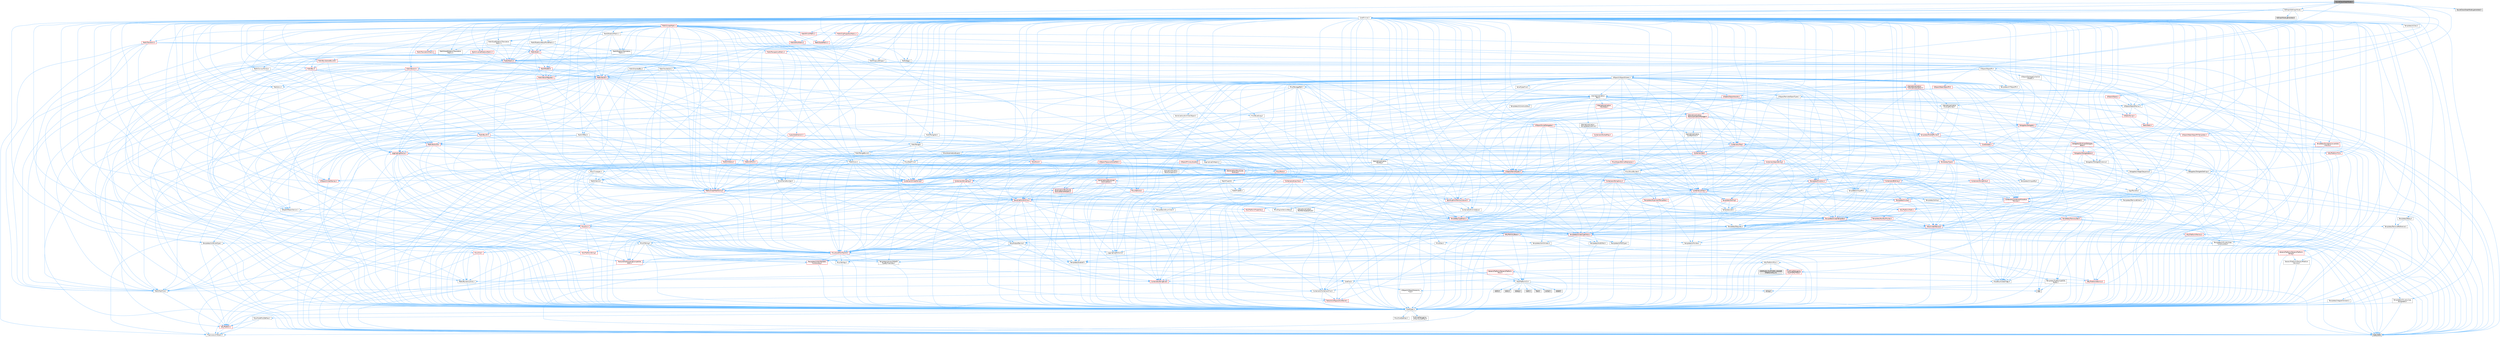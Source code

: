 digraph "SoundClassGraphNode.h"
{
 // INTERACTIVE_SVG=YES
 // LATEX_PDF_SIZE
  bgcolor="transparent";
  edge [fontname=Helvetica,fontsize=10,labelfontname=Helvetica,labelfontsize=10];
  node [fontname=Helvetica,fontsize=10,shape=box,height=0.2,width=0.4];
  Node1 [id="Node000001",label="SoundClassGraphNode.h",height=0.2,width=0.4,color="gray40", fillcolor="grey60", style="filled", fontcolor="black",tooltip=" "];
  Node1 -> Node2 [id="edge1_Node000001_Node000002",color="steelblue1",style="solid",tooltip=" "];
  Node2 [id="Node000002",label="CoreMinimal.h",height=0.2,width=0.4,color="grey40", fillcolor="white", style="filled",URL="$d7/d67/CoreMinimal_8h.html",tooltip=" "];
  Node2 -> Node3 [id="edge2_Node000002_Node000003",color="steelblue1",style="solid",tooltip=" "];
  Node3 [id="Node000003",label="CoreTypes.h",height=0.2,width=0.4,color="grey40", fillcolor="white", style="filled",URL="$dc/dec/CoreTypes_8h.html",tooltip=" "];
  Node3 -> Node4 [id="edge3_Node000003_Node000004",color="steelblue1",style="solid",tooltip=" "];
  Node4 [id="Node000004",label="HAL/Platform.h",height=0.2,width=0.4,color="red", fillcolor="#FFF0F0", style="filled",URL="$d9/dd0/Platform_8h.html",tooltip=" "];
  Node4 -> Node7 [id="edge4_Node000004_Node000007",color="steelblue1",style="solid",tooltip=" "];
  Node7 [id="Node000007",label="type_traits",height=0.2,width=0.4,color="grey60", fillcolor="#E0E0E0", style="filled",tooltip=" "];
  Node4 -> Node8 [id="edge5_Node000004_Node000008",color="steelblue1",style="solid",tooltip=" "];
  Node8 [id="Node000008",label="PreprocessorHelpers.h",height=0.2,width=0.4,color="grey40", fillcolor="white", style="filled",URL="$db/ddb/PreprocessorHelpers_8h.html",tooltip=" "];
  Node3 -> Node14 [id="edge6_Node000003_Node000014",color="steelblue1",style="solid",tooltip=" "];
  Node14 [id="Node000014",label="ProfilingDebugging\l/UMemoryDefines.h",height=0.2,width=0.4,color="grey40", fillcolor="white", style="filled",URL="$d2/da2/UMemoryDefines_8h.html",tooltip=" "];
  Node3 -> Node15 [id="edge7_Node000003_Node000015",color="steelblue1",style="solid",tooltip=" "];
  Node15 [id="Node000015",label="Misc/CoreMiscDefines.h",height=0.2,width=0.4,color="grey40", fillcolor="white", style="filled",URL="$da/d38/CoreMiscDefines_8h.html",tooltip=" "];
  Node15 -> Node4 [id="edge8_Node000015_Node000004",color="steelblue1",style="solid",tooltip=" "];
  Node15 -> Node8 [id="edge9_Node000015_Node000008",color="steelblue1",style="solid",tooltip=" "];
  Node3 -> Node16 [id="edge10_Node000003_Node000016",color="steelblue1",style="solid",tooltip=" "];
  Node16 [id="Node000016",label="Misc/CoreDefines.h",height=0.2,width=0.4,color="grey40", fillcolor="white", style="filled",URL="$d3/dd2/CoreDefines_8h.html",tooltip=" "];
  Node2 -> Node17 [id="edge11_Node000002_Node000017",color="steelblue1",style="solid",tooltip=" "];
  Node17 [id="Node000017",label="CoreFwd.h",height=0.2,width=0.4,color="grey40", fillcolor="white", style="filled",URL="$d1/d1e/CoreFwd_8h.html",tooltip=" "];
  Node17 -> Node3 [id="edge12_Node000017_Node000003",color="steelblue1",style="solid",tooltip=" "];
  Node17 -> Node18 [id="edge13_Node000017_Node000018",color="steelblue1",style="solid",tooltip=" "];
  Node18 [id="Node000018",label="Containers/ContainersFwd.h",height=0.2,width=0.4,color="grey40", fillcolor="white", style="filled",URL="$d4/d0a/ContainersFwd_8h.html",tooltip=" "];
  Node18 -> Node4 [id="edge14_Node000018_Node000004",color="steelblue1",style="solid",tooltip=" "];
  Node18 -> Node3 [id="edge15_Node000018_Node000003",color="steelblue1",style="solid",tooltip=" "];
  Node18 -> Node19 [id="edge16_Node000018_Node000019",color="steelblue1",style="solid",tooltip=" "];
  Node19 [id="Node000019",label="Traits/IsContiguousContainer.h",height=0.2,width=0.4,color="red", fillcolor="#FFF0F0", style="filled",URL="$d5/d3c/IsContiguousContainer_8h.html",tooltip=" "];
  Node19 -> Node3 [id="edge17_Node000019_Node000003",color="steelblue1",style="solid",tooltip=" "];
  Node17 -> Node22 [id="edge18_Node000017_Node000022",color="steelblue1",style="solid",tooltip=" "];
  Node22 [id="Node000022",label="Math/MathFwd.h",height=0.2,width=0.4,color="grey40", fillcolor="white", style="filled",URL="$d2/d10/MathFwd_8h.html",tooltip=" "];
  Node22 -> Node4 [id="edge19_Node000022_Node000004",color="steelblue1",style="solid",tooltip=" "];
  Node17 -> Node23 [id="edge20_Node000017_Node000023",color="steelblue1",style="solid",tooltip=" "];
  Node23 [id="Node000023",label="UObject/UObjectHierarchy\lFwd.h",height=0.2,width=0.4,color="grey40", fillcolor="white", style="filled",URL="$d3/d13/UObjectHierarchyFwd_8h.html",tooltip=" "];
  Node2 -> Node23 [id="edge21_Node000002_Node000023",color="steelblue1",style="solid",tooltip=" "];
  Node2 -> Node18 [id="edge22_Node000002_Node000018",color="steelblue1",style="solid",tooltip=" "];
  Node2 -> Node24 [id="edge23_Node000002_Node000024",color="steelblue1",style="solid",tooltip=" "];
  Node24 [id="Node000024",label="Misc/VarArgs.h",height=0.2,width=0.4,color="grey40", fillcolor="white", style="filled",URL="$d5/d6f/VarArgs_8h.html",tooltip=" "];
  Node24 -> Node3 [id="edge24_Node000024_Node000003",color="steelblue1",style="solid",tooltip=" "];
  Node2 -> Node25 [id="edge25_Node000002_Node000025",color="steelblue1",style="solid",tooltip=" "];
  Node25 [id="Node000025",label="Logging/LogVerbosity.h",height=0.2,width=0.4,color="grey40", fillcolor="white", style="filled",URL="$d2/d8f/LogVerbosity_8h.html",tooltip=" "];
  Node25 -> Node3 [id="edge26_Node000025_Node000003",color="steelblue1",style="solid",tooltip=" "];
  Node2 -> Node26 [id="edge27_Node000002_Node000026",color="steelblue1",style="solid",tooltip=" "];
  Node26 [id="Node000026",label="Misc/OutputDevice.h",height=0.2,width=0.4,color="grey40", fillcolor="white", style="filled",URL="$d7/d32/OutputDevice_8h.html",tooltip=" "];
  Node26 -> Node17 [id="edge28_Node000026_Node000017",color="steelblue1",style="solid",tooltip=" "];
  Node26 -> Node3 [id="edge29_Node000026_Node000003",color="steelblue1",style="solid",tooltip=" "];
  Node26 -> Node25 [id="edge30_Node000026_Node000025",color="steelblue1",style="solid",tooltip=" "];
  Node26 -> Node24 [id="edge31_Node000026_Node000024",color="steelblue1",style="solid",tooltip=" "];
  Node26 -> Node27 [id="edge32_Node000026_Node000027",color="steelblue1",style="solid",tooltip=" "];
  Node27 [id="Node000027",label="Templates/IsArrayOrRefOf\lTypeByPredicate.h",height=0.2,width=0.4,color="grey40", fillcolor="white", style="filled",URL="$d6/da1/IsArrayOrRefOfTypeByPredicate_8h.html",tooltip=" "];
  Node27 -> Node3 [id="edge33_Node000027_Node000003",color="steelblue1",style="solid",tooltip=" "];
  Node26 -> Node28 [id="edge34_Node000026_Node000028",color="steelblue1",style="solid",tooltip=" "];
  Node28 [id="Node000028",label="Templates/IsValidVariadic\lFunctionArg.h",height=0.2,width=0.4,color="red", fillcolor="#FFF0F0", style="filled",URL="$d0/dc8/IsValidVariadicFunctionArg_8h.html",tooltip=" "];
  Node28 -> Node3 [id="edge35_Node000028_Node000003",color="steelblue1",style="solid",tooltip=" "];
  Node28 -> Node7 [id="edge36_Node000028_Node000007",color="steelblue1",style="solid",tooltip=" "];
  Node26 -> Node30 [id="edge37_Node000026_Node000030",color="steelblue1",style="solid",tooltip=" "];
  Node30 [id="Node000030",label="Traits/IsCharEncodingCompatible\lWith.h",height=0.2,width=0.4,color="red", fillcolor="#FFF0F0", style="filled",URL="$df/dd1/IsCharEncodingCompatibleWith_8h.html",tooltip=" "];
  Node30 -> Node7 [id="edge38_Node000030_Node000007",color="steelblue1",style="solid",tooltip=" "];
  Node2 -> Node32 [id="edge39_Node000002_Node000032",color="steelblue1",style="solid",tooltip=" "];
  Node32 [id="Node000032",label="HAL/PlatformCrt.h",height=0.2,width=0.4,color="grey40", fillcolor="white", style="filled",URL="$d8/d75/PlatformCrt_8h.html",tooltip=" "];
  Node32 -> Node33 [id="edge40_Node000032_Node000033",color="steelblue1",style="solid",tooltip=" "];
  Node33 [id="Node000033",label="new",height=0.2,width=0.4,color="grey60", fillcolor="#E0E0E0", style="filled",tooltip=" "];
  Node32 -> Node34 [id="edge41_Node000032_Node000034",color="steelblue1",style="solid",tooltip=" "];
  Node34 [id="Node000034",label="wchar.h",height=0.2,width=0.4,color="grey60", fillcolor="#E0E0E0", style="filled",tooltip=" "];
  Node32 -> Node35 [id="edge42_Node000032_Node000035",color="steelblue1",style="solid",tooltip=" "];
  Node35 [id="Node000035",label="stddef.h",height=0.2,width=0.4,color="grey60", fillcolor="#E0E0E0", style="filled",tooltip=" "];
  Node32 -> Node36 [id="edge43_Node000032_Node000036",color="steelblue1",style="solid",tooltip=" "];
  Node36 [id="Node000036",label="stdlib.h",height=0.2,width=0.4,color="grey60", fillcolor="#E0E0E0", style="filled",tooltip=" "];
  Node32 -> Node37 [id="edge44_Node000032_Node000037",color="steelblue1",style="solid",tooltip=" "];
  Node37 [id="Node000037",label="stdio.h",height=0.2,width=0.4,color="grey60", fillcolor="#E0E0E0", style="filled",tooltip=" "];
  Node32 -> Node38 [id="edge45_Node000032_Node000038",color="steelblue1",style="solid",tooltip=" "];
  Node38 [id="Node000038",label="stdarg.h",height=0.2,width=0.4,color="grey60", fillcolor="#E0E0E0", style="filled",tooltip=" "];
  Node32 -> Node39 [id="edge46_Node000032_Node000039",color="steelblue1",style="solid",tooltip=" "];
  Node39 [id="Node000039",label="math.h",height=0.2,width=0.4,color="grey60", fillcolor="#E0E0E0", style="filled",tooltip=" "];
  Node32 -> Node40 [id="edge47_Node000032_Node000040",color="steelblue1",style="solid",tooltip=" "];
  Node40 [id="Node000040",label="float.h",height=0.2,width=0.4,color="grey60", fillcolor="#E0E0E0", style="filled",tooltip=" "];
  Node32 -> Node41 [id="edge48_Node000032_Node000041",color="steelblue1",style="solid",tooltip=" "];
  Node41 [id="Node000041",label="string.h",height=0.2,width=0.4,color="grey60", fillcolor="#E0E0E0", style="filled",tooltip=" "];
  Node2 -> Node42 [id="edge49_Node000002_Node000042",color="steelblue1",style="solid",tooltip=" "];
  Node42 [id="Node000042",label="HAL/PlatformMisc.h",height=0.2,width=0.4,color="grey40", fillcolor="white", style="filled",URL="$d0/df5/PlatformMisc_8h.html",tooltip=" "];
  Node42 -> Node3 [id="edge50_Node000042_Node000003",color="steelblue1",style="solid",tooltip=" "];
  Node42 -> Node43 [id="edge51_Node000042_Node000043",color="steelblue1",style="solid",tooltip=" "];
  Node43 [id="Node000043",label="GenericPlatform/GenericPlatform\lMisc.h",height=0.2,width=0.4,color="red", fillcolor="#FFF0F0", style="filled",URL="$db/d9a/GenericPlatformMisc_8h.html",tooltip=" "];
  Node43 -> Node44 [id="edge52_Node000043_Node000044",color="steelblue1",style="solid",tooltip=" "];
  Node44 [id="Node000044",label="Containers/StringFwd.h",height=0.2,width=0.4,color="red", fillcolor="#FFF0F0", style="filled",URL="$df/d37/StringFwd_8h.html",tooltip=" "];
  Node44 -> Node3 [id="edge53_Node000044_Node000003",color="steelblue1",style="solid",tooltip=" "];
  Node44 -> Node19 [id="edge54_Node000044_Node000019",color="steelblue1",style="solid",tooltip=" "];
  Node43 -> Node17 [id="edge55_Node000043_Node000017",color="steelblue1",style="solid",tooltip=" "];
  Node43 -> Node3 [id="edge56_Node000043_Node000003",color="steelblue1",style="solid",tooltip=" "];
  Node43 -> Node32 [id="edge57_Node000043_Node000032",color="steelblue1",style="solid",tooltip=" "];
  Node43 -> Node47 [id="edge58_Node000043_Node000047",color="steelblue1",style="solid",tooltip=" "];
  Node47 [id="Node000047",label="Math/NumericLimits.h",height=0.2,width=0.4,color="grey40", fillcolor="white", style="filled",URL="$df/d1b/NumericLimits_8h.html",tooltip=" "];
  Node47 -> Node3 [id="edge59_Node000047_Node000003",color="steelblue1",style="solid",tooltip=" "];
  Node43 -> Node49 [id="edge60_Node000043_Node000049",color="steelblue1",style="solid",tooltip=" "];
  Node49 [id="Node000049",label="Misc/EnumClassFlags.h",height=0.2,width=0.4,color="grey40", fillcolor="white", style="filled",URL="$d8/de7/EnumClassFlags_8h.html",tooltip=" "];
  Node42 -> Node52 [id="edge61_Node000042_Node000052",color="steelblue1",style="solid",tooltip=" "];
  Node52 [id="Node000052",label="COMPILED_PLATFORM_HEADER\l(PlatformMisc.h)",height=0.2,width=0.4,color="grey60", fillcolor="#E0E0E0", style="filled",tooltip=" "];
  Node42 -> Node53 [id="edge62_Node000042_Node000053",color="steelblue1",style="solid",tooltip=" "];
  Node53 [id="Node000053",label="ProfilingDebugging\l/CpuProfilerTrace.h",height=0.2,width=0.4,color="red", fillcolor="#FFF0F0", style="filled",URL="$da/dcb/CpuProfilerTrace_8h.html",tooltip=" "];
  Node53 -> Node3 [id="edge63_Node000053_Node000003",color="steelblue1",style="solid",tooltip=" "];
  Node53 -> Node18 [id="edge64_Node000053_Node000018",color="steelblue1",style="solid",tooltip=" "];
  Node53 -> Node54 [id="edge65_Node000053_Node000054",color="steelblue1",style="solid",tooltip=" "];
  Node54 [id="Node000054",label="HAL/PlatformAtomics.h",height=0.2,width=0.4,color="red", fillcolor="#FFF0F0", style="filled",URL="$d3/d36/PlatformAtomics_8h.html",tooltip=" "];
  Node54 -> Node3 [id="edge66_Node000054_Node000003",color="steelblue1",style="solid",tooltip=" "];
  Node53 -> Node8 [id="edge67_Node000053_Node000008",color="steelblue1",style="solid",tooltip=" "];
  Node2 -> Node61 [id="edge68_Node000002_Node000061",color="steelblue1",style="solid",tooltip=" "];
  Node61 [id="Node000061",label="Misc/AssertionMacros.h",height=0.2,width=0.4,color="red", fillcolor="#FFF0F0", style="filled",URL="$d0/dfa/AssertionMacros_8h.html",tooltip=" "];
  Node61 -> Node3 [id="edge69_Node000061_Node000003",color="steelblue1",style="solid",tooltip=" "];
  Node61 -> Node4 [id="edge70_Node000061_Node000004",color="steelblue1",style="solid",tooltip=" "];
  Node61 -> Node42 [id="edge71_Node000061_Node000042",color="steelblue1",style="solid",tooltip=" "];
  Node61 -> Node8 [id="edge72_Node000061_Node000008",color="steelblue1",style="solid",tooltip=" "];
  Node61 -> Node62 [id="edge73_Node000061_Node000062",color="steelblue1",style="solid",tooltip=" "];
  Node62 [id="Node000062",label="Templates/EnableIf.h",height=0.2,width=0.4,color="grey40", fillcolor="white", style="filled",URL="$d7/d60/EnableIf_8h.html",tooltip=" "];
  Node62 -> Node3 [id="edge74_Node000062_Node000003",color="steelblue1",style="solid",tooltip=" "];
  Node61 -> Node27 [id="edge75_Node000061_Node000027",color="steelblue1",style="solid",tooltip=" "];
  Node61 -> Node28 [id="edge76_Node000061_Node000028",color="steelblue1",style="solid",tooltip=" "];
  Node61 -> Node30 [id="edge77_Node000061_Node000030",color="steelblue1",style="solid",tooltip=" "];
  Node61 -> Node24 [id="edge78_Node000061_Node000024",color="steelblue1",style="solid",tooltip=" "];
  Node2 -> Node70 [id="edge79_Node000002_Node000070",color="steelblue1",style="solid",tooltip=" "];
  Node70 [id="Node000070",label="Templates/IsPointer.h",height=0.2,width=0.4,color="grey40", fillcolor="white", style="filled",URL="$d7/d05/IsPointer_8h.html",tooltip=" "];
  Node70 -> Node3 [id="edge80_Node000070_Node000003",color="steelblue1",style="solid",tooltip=" "];
  Node2 -> Node71 [id="edge81_Node000002_Node000071",color="steelblue1",style="solid",tooltip=" "];
  Node71 [id="Node000071",label="HAL/PlatformMemory.h",height=0.2,width=0.4,color="red", fillcolor="#FFF0F0", style="filled",URL="$de/d68/PlatformMemory_8h.html",tooltip=" "];
  Node71 -> Node3 [id="edge82_Node000071_Node000003",color="steelblue1",style="solid",tooltip=" "];
  Node2 -> Node54 [id="edge83_Node000002_Node000054",color="steelblue1",style="solid",tooltip=" "];
  Node2 -> Node76 [id="edge84_Node000002_Node000076",color="steelblue1",style="solid",tooltip=" "];
  Node76 [id="Node000076",label="Misc/Exec.h",height=0.2,width=0.4,color="grey40", fillcolor="white", style="filled",URL="$de/ddb/Exec_8h.html",tooltip=" "];
  Node76 -> Node3 [id="edge85_Node000076_Node000003",color="steelblue1",style="solid",tooltip=" "];
  Node76 -> Node61 [id="edge86_Node000076_Node000061",color="steelblue1",style="solid",tooltip=" "];
  Node2 -> Node77 [id="edge87_Node000002_Node000077",color="steelblue1",style="solid",tooltip=" "];
  Node77 [id="Node000077",label="HAL/MemoryBase.h",height=0.2,width=0.4,color="red", fillcolor="#FFF0F0", style="filled",URL="$d6/d9f/MemoryBase_8h.html",tooltip=" "];
  Node77 -> Node3 [id="edge88_Node000077_Node000003",color="steelblue1",style="solid",tooltip=" "];
  Node77 -> Node54 [id="edge89_Node000077_Node000054",color="steelblue1",style="solid",tooltip=" "];
  Node77 -> Node32 [id="edge90_Node000077_Node000032",color="steelblue1",style="solid",tooltip=" "];
  Node77 -> Node76 [id="edge91_Node000077_Node000076",color="steelblue1",style="solid",tooltip=" "];
  Node77 -> Node26 [id="edge92_Node000077_Node000026",color="steelblue1",style="solid",tooltip=" "];
  Node2 -> Node87 [id="edge93_Node000002_Node000087",color="steelblue1",style="solid",tooltip=" "];
  Node87 [id="Node000087",label="HAL/UnrealMemory.h",height=0.2,width=0.4,color="red", fillcolor="#FFF0F0", style="filled",URL="$d9/d96/UnrealMemory_8h.html",tooltip=" "];
  Node87 -> Node3 [id="edge94_Node000087_Node000003",color="steelblue1",style="solid",tooltip=" "];
  Node87 -> Node77 [id="edge95_Node000087_Node000077",color="steelblue1",style="solid",tooltip=" "];
  Node87 -> Node71 [id="edge96_Node000087_Node000071",color="steelblue1",style="solid",tooltip=" "];
  Node87 -> Node70 [id="edge97_Node000087_Node000070",color="steelblue1",style="solid",tooltip=" "];
  Node2 -> Node89 [id="edge98_Node000002_Node000089",color="steelblue1",style="solid",tooltip=" "];
  Node89 [id="Node000089",label="Templates/IsArithmetic.h",height=0.2,width=0.4,color="grey40", fillcolor="white", style="filled",URL="$d2/d5d/IsArithmetic_8h.html",tooltip=" "];
  Node89 -> Node3 [id="edge99_Node000089_Node000003",color="steelblue1",style="solid",tooltip=" "];
  Node2 -> Node83 [id="edge100_Node000002_Node000083",color="steelblue1",style="solid",tooltip=" "];
  Node83 [id="Node000083",label="Templates/AndOrNot.h",height=0.2,width=0.4,color="grey40", fillcolor="white", style="filled",URL="$db/d0a/AndOrNot_8h.html",tooltip=" "];
  Node83 -> Node3 [id="edge101_Node000083_Node000003",color="steelblue1",style="solid",tooltip=" "];
  Node2 -> Node90 [id="edge102_Node000002_Node000090",color="steelblue1",style="solid",tooltip=" "];
  Node90 [id="Node000090",label="Templates/IsPODType.h",height=0.2,width=0.4,color="grey40", fillcolor="white", style="filled",URL="$d7/db1/IsPODType_8h.html",tooltip=" "];
  Node90 -> Node3 [id="edge103_Node000090_Node000003",color="steelblue1",style="solid",tooltip=" "];
  Node2 -> Node91 [id="edge104_Node000002_Node000091",color="steelblue1",style="solid",tooltip=" "];
  Node91 [id="Node000091",label="Templates/IsUECoreType.h",height=0.2,width=0.4,color="grey40", fillcolor="white", style="filled",URL="$d1/db8/IsUECoreType_8h.html",tooltip=" "];
  Node91 -> Node3 [id="edge105_Node000091_Node000003",color="steelblue1",style="solid",tooltip=" "];
  Node91 -> Node7 [id="edge106_Node000091_Node000007",color="steelblue1",style="solid",tooltip=" "];
  Node2 -> Node84 [id="edge107_Node000002_Node000084",color="steelblue1",style="solid",tooltip=" "];
  Node84 [id="Node000084",label="Templates/IsTriviallyCopy\lConstructible.h",height=0.2,width=0.4,color="grey40", fillcolor="white", style="filled",URL="$d3/d78/IsTriviallyCopyConstructible_8h.html",tooltip=" "];
  Node84 -> Node3 [id="edge108_Node000084_Node000003",color="steelblue1",style="solid",tooltip=" "];
  Node84 -> Node7 [id="edge109_Node000084_Node000007",color="steelblue1",style="solid",tooltip=" "];
  Node2 -> Node92 [id="edge110_Node000002_Node000092",color="steelblue1",style="solid",tooltip=" "];
  Node92 [id="Node000092",label="Templates/UnrealTypeTraits.h",height=0.2,width=0.4,color="red", fillcolor="#FFF0F0", style="filled",URL="$d2/d2d/UnrealTypeTraits_8h.html",tooltip=" "];
  Node92 -> Node3 [id="edge111_Node000092_Node000003",color="steelblue1",style="solid",tooltip=" "];
  Node92 -> Node70 [id="edge112_Node000092_Node000070",color="steelblue1",style="solid",tooltip=" "];
  Node92 -> Node61 [id="edge113_Node000092_Node000061",color="steelblue1",style="solid",tooltip=" "];
  Node92 -> Node83 [id="edge114_Node000092_Node000083",color="steelblue1",style="solid",tooltip=" "];
  Node92 -> Node62 [id="edge115_Node000092_Node000062",color="steelblue1",style="solid",tooltip=" "];
  Node92 -> Node89 [id="edge116_Node000092_Node000089",color="steelblue1",style="solid",tooltip=" "];
  Node92 -> Node90 [id="edge117_Node000092_Node000090",color="steelblue1",style="solid",tooltip=" "];
  Node92 -> Node91 [id="edge118_Node000092_Node000091",color="steelblue1",style="solid",tooltip=" "];
  Node92 -> Node84 [id="edge119_Node000092_Node000084",color="steelblue1",style="solid",tooltip=" "];
  Node2 -> Node62 [id="edge120_Node000002_Node000062",color="steelblue1",style="solid",tooltip=" "];
  Node2 -> Node94 [id="edge121_Node000002_Node000094",color="steelblue1",style="solid",tooltip=" "];
  Node94 [id="Node000094",label="Templates/RemoveReference.h",height=0.2,width=0.4,color="grey40", fillcolor="white", style="filled",URL="$da/dbe/RemoveReference_8h.html",tooltip=" "];
  Node94 -> Node3 [id="edge122_Node000094_Node000003",color="steelblue1",style="solid",tooltip=" "];
  Node2 -> Node95 [id="edge123_Node000002_Node000095",color="steelblue1",style="solid",tooltip=" "];
  Node95 [id="Node000095",label="Templates/IntegralConstant.h",height=0.2,width=0.4,color="grey40", fillcolor="white", style="filled",URL="$db/d1b/IntegralConstant_8h.html",tooltip=" "];
  Node95 -> Node3 [id="edge124_Node000095_Node000003",color="steelblue1",style="solid",tooltip=" "];
  Node2 -> Node96 [id="edge125_Node000002_Node000096",color="steelblue1",style="solid",tooltip=" "];
  Node96 [id="Node000096",label="Templates/IsClass.h",height=0.2,width=0.4,color="grey40", fillcolor="white", style="filled",URL="$db/dcb/IsClass_8h.html",tooltip=" "];
  Node96 -> Node3 [id="edge126_Node000096_Node000003",color="steelblue1",style="solid",tooltip=" "];
  Node2 -> Node97 [id="edge127_Node000002_Node000097",color="steelblue1",style="solid",tooltip=" "];
  Node97 [id="Node000097",label="Templates/TypeCompatible\lBytes.h",height=0.2,width=0.4,color="grey40", fillcolor="white", style="filled",URL="$df/d0a/TypeCompatibleBytes_8h.html",tooltip=" "];
  Node97 -> Node3 [id="edge128_Node000097_Node000003",color="steelblue1",style="solid",tooltip=" "];
  Node97 -> Node41 [id="edge129_Node000097_Node000041",color="steelblue1",style="solid",tooltip=" "];
  Node97 -> Node33 [id="edge130_Node000097_Node000033",color="steelblue1",style="solid",tooltip=" "];
  Node97 -> Node7 [id="edge131_Node000097_Node000007",color="steelblue1",style="solid",tooltip=" "];
  Node2 -> Node19 [id="edge132_Node000002_Node000019",color="steelblue1",style="solid",tooltip=" "];
  Node2 -> Node98 [id="edge133_Node000002_Node000098",color="steelblue1",style="solid",tooltip=" "];
  Node98 [id="Node000098",label="Templates/UnrealTemplate.h",height=0.2,width=0.4,color="red", fillcolor="#FFF0F0", style="filled",URL="$d4/d24/UnrealTemplate_8h.html",tooltip=" "];
  Node98 -> Node3 [id="edge134_Node000098_Node000003",color="steelblue1",style="solid",tooltip=" "];
  Node98 -> Node70 [id="edge135_Node000098_Node000070",color="steelblue1",style="solid",tooltip=" "];
  Node98 -> Node87 [id="edge136_Node000098_Node000087",color="steelblue1",style="solid",tooltip=" "];
  Node98 -> Node92 [id="edge137_Node000098_Node000092",color="steelblue1",style="solid",tooltip=" "];
  Node98 -> Node94 [id="edge138_Node000098_Node000094",color="steelblue1",style="solid",tooltip=" "];
  Node98 -> Node64 [id="edge139_Node000098_Node000064",color="steelblue1",style="solid",tooltip=" "];
  Node64 [id="Node000064",label="Templates/Requires.h",height=0.2,width=0.4,color="grey40", fillcolor="white", style="filled",URL="$dc/d96/Requires_8h.html",tooltip=" "];
  Node64 -> Node62 [id="edge140_Node000064_Node000062",color="steelblue1",style="solid",tooltip=" "];
  Node64 -> Node7 [id="edge141_Node000064_Node000007",color="steelblue1",style="solid",tooltip=" "];
  Node98 -> Node97 [id="edge142_Node000098_Node000097",color="steelblue1",style="solid",tooltip=" "];
  Node98 -> Node19 [id="edge143_Node000098_Node000019",color="steelblue1",style="solid",tooltip=" "];
  Node98 -> Node7 [id="edge144_Node000098_Node000007",color="steelblue1",style="solid",tooltip=" "];
  Node2 -> Node47 [id="edge145_Node000002_Node000047",color="steelblue1",style="solid",tooltip=" "];
  Node2 -> Node102 [id="edge146_Node000002_Node000102",color="steelblue1",style="solid",tooltip=" "];
  Node102 [id="Node000102",label="HAL/PlatformMath.h",height=0.2,width=0.4,color="red", fillcolor="#FFF0F0", style="filled",URL="$dc/d53/PlatformMath_8h.html",tooltip=" "];
  Node102 -> Node3 [id="edge147_Node000102_Node000003",color="steelblue1",style="solid",tooltip=" "];
  Node2 -> Node85 [id="edge148_Node000002_Node000085",color="steelblue1",style="solid",tooltip=" "];
  Node85 [id="Node000085",label="Templates/IsTriviallyCopy\lAssignable.h",height=0.2,width=0.4,color="grey40", fillcolor="white", style="filled",URL="$d2/df2/IsTriviallyCopyAssignable_8h.html",tooltip=" "];
  Node85 -> Node3 [id="edge149_Node000085_Node000003",color="steelblue1",style="solid",tooltip=" "];
  Node85 -> Node7 [id="edge150_Node000085_Node000007",color="steelblue1",style="solid",tooltip=" "];
  Node2 -> Node110 [id="edge151_Node000002_Node000110",color="steelblue1",style="solid",tooltip=" "];
  Node110 [id="Node000110",label="Templates/MemoryOps.h",height=0.2,width=0.4,color="red", fillcolor="#FFF0F0", style="filled",URL="$db/dea/MemoryOps_8h.html",tooltip=" "];
  Node110 -> Node3 [id="edge152_Node000110_Node000003",color="steelblue1",style="solid",tooltip=" "];
  Node110 -> Node87 [id="edge153_Node000110_Node000087",color="steelblue1",style="solid",tooltip=" "];
  Node110 -> Node85 [id="edge154_Node000110_Node000085",color="steelblue1",style="solid",tooltip=" "];
  Node110 -> Node84 [id="edge155_Node000110_Node000084",color="steelblue1",style="solid",tooltip=" "];
  Node110 -> Node64 [id="edge156_Node000110_Node000064",color="steelblue1",style="solid",tooltip=" "];
  Node110 -> Node92 [id="edge157_Node000110_Node000092",color="steelblue1",style="solid",tooltip=" "];
  Node110 -> Node33 [id="edge158_Node000110_Node000033",color="steelblue1",style="solid",tooltip=" "];
  Node110 -> Node7 [id="edge159_Node000110_Node000007",color="steelblue1",style="solid",tooltip=" "];
  Node2 -> Node111 [id="edge160_Node000002_Node000111",color="steelblue1",style="solid",tooltip=" "];
  Node111 [id="Node000111",label="Containers/ContainerAllocation\lPolicies.h",height=0.2,width=0.4,color="red", fillcolor="#FFF0F0", style="filled",URL="$d7/dff/ContainerAllocationPolicies_8h.html",tooltip=" "];
  Node111 -> Node3 [id="edge161_Node000111_Node000003",color="steelblue1",style="solid",tooltip=" "];
  Node111 -> Node111 [id="edge162_Node000111_Node000111",color="steelblue1",style="solid",tooltip=" "];
  Node111 -> Node102 [id="edge163_Node000111_Node000102",color="steelblue1",style="solid",tooltip=" "];
  Node111 -> Node87 [id="edge164_Node000111_Node000087",color="steelblue1",style="solid",tooltip=" "];
  Node111 -> Node47 [id="edge165_Node000111_Node000047",color="steelblue1",style="solid",tooltip=" "];
  Node111 -> Node61 [id="edge166_Node000111_Node000061",color="steelblue1",style="solid",tooltip=" "];
  Node111 -> Node110 [id="edge167_Node000111_Node000110",color="steelblue1",style="solid",tooltip=" "];
  Node111 -> Node97 [id="edge168_Node000111_Node000097",color="steelblue1",style="solid",tooltip=" "];
  Node111 -> Node7 [id="edge169_Node000111_Node000007",color="steelblue1",style="solid",tooltip=" "];
  Node2 -> Node114 [id="edge170_Node000002_Node000114",color="steelblue1",style="solid",tooltip=" "];
  Node114 [id="Node000114",label="Templates/IsEnumClass.h",height=0.2,width=0.4,color="grey40", fillcolor="white", style="filled",URL="$d7/d15/IsEnumClass_8h.html",tooltip=" "];
  Node114 -> Node3 [id="edge171_Node000114_Node000003",color="steelblue1",style="solid",tooltip=" "];
  Node114 -> Node83 [id="edge172_Node000114_Node000083",color="steelblue1",style="solid",tooltip=" "];
  Node2 -> Node115 [id="edge173_Node000002_Node000115",color="steelblue1",style="solid",tooltip=" "];
  Node115 [id="Node000115",label="HAL/PlatformProperties.h",height=0.2,width=0.4,color="red", fillcolor="#FFF0F0", style="filled",URL="$d9/db0/PlatformProperties_8h.html",tooltip=" "];
  Node115 -> Node3 [id="edge174_Node000115_Node000003",color="steelblue1",style="solid",tooltip=" "];
  Node2 -> Node118 [id="edge175_Node000002_Node000118",color="steelblue1",style="solid",tooltip=" "];
  Node118 [id="Node000118",label="Misc/EngineVersionBase.h",height=0.2,width=0.4,color="grey40", fillcolor="white", style="filled",URL="$d5/d2b/EngineVersionBase_8h.html",tooltip=" "];
  Node118 -> Node3 [id="edge176_Node000118_Node000003",color="steelblue1",style="solid",tooltip=" "];
  Node2 -> Node119 [id="edge177_Node000002_Node000119",color="steelblue1",style="solid",tooltip=" "];
  Node119 [id="Node000119",label="Internationalization\l/TextNamespaceFwd.h",height=0.2,width=0.4,color="grey40", fillcolor="white", style="filled",URL="$d8/d97/TextNamespaceFwd_8h.html",tooltip=" "];
  Node119 -> Node3 [id="edge178_Node000119_Node000003",color="steelblue1",style="solid",tooltip=" "];
  Node2 -> Node120 [id="edge179_Node000002_Node000120",color="steelblue1",style="solid",tooltip=" "];
  Node120 [id="Node000120",label="Serialization/Archive.h",height=0.2,width=0.4,color="red", fillcolor="#FFF0F0", style="filled",URL="$d7/d3b/Archive_8h.html",tooltip=" "];
  Node120 -> Node17 [id="edge180_Node000120_Node000017",color="steelblue1",style="solid",tooltip=" "];
  Node120 -> Node3 [id="edge181_Node000120_Node000003",color="steelblue1",style="solid",tooltip=" "];
  Node120 -> Node115 [id="edge182_Node000120_Node000115",color="steelblue1",style="solid",tooltip=" "];
  Node120 -> Node119 [id="edge183_Node000120_Node000119",color="steelblue1",style="solid",tooltip=" "];
  Node120 -> Node22 [id="edge184_Node000120_Node000022",color="steelblue1",style="solid",tooltip=" "];
  Node120 -> Node61 [id="edge185_Node000120_Node000061",color="steelblue1",style="solid",tooltip=" "];
  Node120 -> Node118 [id="edge186_Node000120_Node000118",color="steelblue1",style="solid",tooltip=" "];
  Node120 -> Node24 [id="edge187_Node000120_Node000024",color="steelblue1",style="solid",tooltip=" "];
  Node120 -> Node62 [id="edge188_Node000120_Node000062",color="steelblue1",style="solid",tooltip=" "];
  Node120 -> Node27 [id="edge189_Node000120_Node000027",color="steelblue1",style="solid",tooltip=" "];
  Node120 -> Node114 [id="edge190_Node000120_Node000114",color="steelblue1",style="solid",tooltip=" "];
  Node120 -> Node28 [id="edge191_Node000120_Node000028",color="steelblue1",style="solid",tooltip=" "];
  Node120 -> Node98 [id="edge192_Node000120_Node000098",color="steelblue1",style="solid",tooltip=" "];
  Node120 -> Node30 [id="edge193_Node000120_Node000030",color="steelblue1",style="solid",tooltip=" "];
  Node120 -> Node123 [id="edge194_Node000120_Node000123",color="steelblue1",style="solid",tooltip=" "];
  Node123 [id="Node000123",label="UObject/ObjectVersion.h",height=0.2,width=0.4,color="grey40", fillcolor="white", style="filled",URL="$da/d63/ObjectVersion_8h.html",tooltip=" "];
  Node123 -> Node3 [id="edge195_Node000123_Node000003",color="steelblue1",style="solid",tooltip=" "];
  Node2 -> Node124 [id="edge196_Node000002_Node000124",color="steelblue1",style="solid",tooltip=" "];
  Node124 [id="Node000124",label="Templates/Less.h",height=0.2,width=0.4,color="grey40", fillcolor="white", style="filled",URL="$de/dc8/Less_8h.html",tooltip=" "];
  Node124 -> Node3 [id="edge197_Node000124_Node000003",color="steelblue1",style="solid",tooltip=" "];
  Node124 -> Node98 [id="edge198_Node000124_Node000098",color="steelblue1",style="solid",tooltip=" "];
  Node2 -> Node125 [id="edge199_Node000002_Node000125",color="steelblue1",style="solid",tooltip=" "];
  Node125 [id="Node000125",label="Templates/Sorting.h",height=0.2,width=0.4,color="red", fillcolor="#FFF0F0", style="filled",URL="$d3/d9e/Sorting_8h.html",tooltip=" "];
  Node125 -> Node3 [id="edge200_Node000125_Node000003",color="steelblue1",style="solid",tooltip=" "];
  Node125 -> Node102 [id="edge201_Node000125_Node000102",color="steelblue1",style="solid",tooltip=" "];
  Node125 -> Node124 [id="edge202_Node000125_Node000124",color="steelblue1",style="solid",tooltip=" "];
  Node2 -> Node136 [id="edge203_Node000002_Node000136",color="steelblue1",style="solid",tooltip=" "];
  Node136 [id="Node000136",label="Misc/Char.h",height=0.2,width=0.4,color="red", fillcolor="#FFF0F0", style="filled",URL="$d0/d58/Char_8h.html",tooltip=" "];
  Node136 -> Node3 [id="edge204_Node000136_Node000003",color="steelblue1",style="solid",tooltip=" "];
  Node136 -> Node7 [id="edge205_Node000136_Node000007",color="steelblue1",style="solid",tooltip=" "];
  Node2 -> Node139 [id="edge206_Node000002_Node000139",color="steelblue1",style="solid",tooltip=" "];
  Node139 [id="Node000139",label="GenericPlatform/GenericPlatform\lStricmp.h",height=0.2,width=0.4,color="grey40", fillcolor="white", style="filled",URL="$d2/d86/GenericPlatformStricmp_8h.html",tooltip=" "];
  Node139 -> Node3 [id="edge207_Node000139_Node000003",color="steelblue1",style="solid",tooltip=" "];
  Node2 -> Node140 [id="edge208_Node000002_Node000140",color="steelblue1",style="solid",tooltip=" "];
  Node140 [id="Node000140",label="GenericPlatform/GenericPlatform\lString.h",height=0.2,width=0.4,color="red", fillcolor="#FFF0F0", style="filled",URL="$dd/d20/GenericPlatformString_8h.html",tooltip=" "];
  Node140 -> Node3 [id="edge209_Node000140_Node000003",color="steelblue1",style="solid",tooltip=" "];
  Node140 -> Node139 [id="edge210_Node000140_Node000139",color="steelblue1",style="solid",tooltip=" "];
  Node140 -> Node62 [id="edge211_Node000140_Node000062",color="steelblue1",style="solid",tooltip=" "];
  Node140 -> Node30 [id="edge212_Node000140_Node000030",color="steelblue1",style="solid",tooltip=" "];
  Node140 -> Node7 [id="edge213_Node000140_Node000007",color="steelblue1",style="solid",tooltip=" "];
  Node2 -> Node73 [id="edge214_Node000002_Node000073",color="steelblue1",style="solid",tooltip=" "];
  Node73 [id="Node000073",label="HAL/PlatformString.h",height=0.2,width=0.4,color="red", fillcolor="#FFF0F0", style="filled",URL="$db/db5/PlatformString_8h.html",tooltip=" "];
  Node73 -> Node3 [id="edge215_Node000073_Node000003",color="steelblue1",style="solid",tooltip=" "];
  Node2 -> Node143 [id="edge216_Node000002_Node000143",color="steelblue1",style="solid",tooltip=" "];
  Node143 [id="Node000143",label="Misc/CString.h",height=0.2,width=0.4,color="grey40", fillcolor="white", style="filled",URL="$d2/d49/CString_8h.html",tooltip=" "];
  Node143 -> Node3 [id="edge217_Node000143_Node000003",color="steelblue1",style="solid",tooltip=" "];
  Node143 -> Node32 [id="edge218_Node000143_Node000032",color="steelblue1",style="solid",tooltip=" "];
  Node143 -> Node73 [id="edge219_Node000143_Node000073",color="steelblue1",style="solid",tooltip=" "];
  Node143 -> Node61 [id="edge220_Node000143_Node000061",color="steelblue1",style="solid",tooltip=" "];
  Node143 -> Node136 [id="edge221_Node000143_Node000136",color="steelblue1",style="solid",tooltip=" "];
  Node143 -> Node24 [id="edge222_Node000143_Node000024",color="steelblue1",style="solid",tooltip=" "];
  Node143 -> Node27 [id="edge223_Node000143_Node000027",color="steelblue1",style="solid",tooltip=" "];
  Node143 -> Node28 [id="edge224_Node000143_Node000028",color="steelblue1",style="solid",tooltip=" "];
  Node143 -> Node30 [id="edge225_Node000143_Node000030",color="steelblue1",style="solid",tooltip=" "];
  Node2 -> Node144 [id="edge226_Node000002_Node000144",color="steelblue1",style="solid",tooltip=" "];
  Node144 [id="Node000144",label="Misc/Crc.h",height=0.2,width=0.4,color="red", fillcolor="#FFF0F0", style="filled",URL="$d4/dd2/Crc_8h.html",tooltip=" "];
  Node144 -> Node3 [id="edge227_Node000144_Node000003",color="steelblue1",style="solid",tooltip=" "];
  Node144 -> Node73 [id="edge228_Node000144_Node000073",color="steelblue1",style="solid",tooltip=" "];
  Node144 -> Node61 [id="edge229_Node000144_Node000061",color="steelblue1",style="solid",tooltip=" "];
  Node144 -> Node143 [id="edge230_Node000144_Node000143",color="steelblue1",style="solid",tooltip=" "];
  Node144 -> Node136 [id="edge231_Node000144_Node000136",color="steelblue1",style="solid",tooltip=" "];
  Node144 -> Node92 [id="edge232_Node000144_Node000092",color="steelblue1",style="solid",tooltip=" "];
  Node2 -> Node135 [id="edge233_Node000002_Node000135",color="steelblue1",style="solid",tooltip=" "];
  Node135 [id="Node000135",label="Math/UnrealMathUtility.h",height=0.2,width=0.4,color="red", fillcolor="#FFF0F0", style="filled",URL="$db/db8/UnrealMathUtility_8h.html",tooltip=" "];
  Node135 -> Node3 [id="edge234_Node000135_Node000003",color="steelblue1",style="solid",tooltip=" "];
  Node135 -> Node61 [id="edge235_Node000135_Node000061",color="steelblue1",style="solid",tooltip=" "];
  Node135 -> Node102 [id="edge236_Node000135_Node000102",color="steelblue1",style="solid",tooltip=" "];
  Node135 -> Node22 [id="edge237_Node000135_Node000022",color="steelblue1",style="solid",tooltip=" "];
  Node135 -> Node64 [id="edge238_Node000135_Node000064",color="steelblue1",style="solid",tooltip=" "];
  Node2 -> Node145 [id="edge239_Node000002_Node000145",color="steelblue1",style="solid",tooltip=" "];
  Node145 [id="Node000145",label="Containers/UnrealString.h",height=0.2,width=0.4,color="red", fillcolor="#FFF0F0", style="filled",URL="$d5/dba/UnrealString_8h.html",tooltip=" "];
  Node2 -> Node149 [id="edge240_Node000002_Node000149",color="steelblue1",style="solid",tooltip=" "];
  Node149 [id="Node000149",label="Containers/Array.h",height=0.2,width=0.4,color="red", fillcolor="#FFF0F0", style="filled",URL="$df/dd0/Array_8h.html",tooltip=" "];
  Node149 -> Node3 [id="edge241_Node000149_Node000003",color="steelblue1",style="solid",tooltip=" "];
  Node149 -> Node61 [id="edge242_Node000149_Node000061",color="steelblue1",style="solid",tooltip=" "];
  Node149 -> Node87 [id="edge243_Node000149_Node000087",color="steelblue1",style="solid",tooltip=" "];
  Node149 -> Node92 [id="edge244_Node000149_Node000092",color="steelblue1",style="solid",tooltip=" "];
  Node149 -> Node98 [id="edge245_Node000149_Node000098",color="steelblue1",style="solid",tooltip=" "];
  Node149 -> Node111 [id="edge246_Node000149_Node000111",color="steelblue1",style="solid",tooltip=" "];
  Node149 -> Node120 [id="edge247_Node000149_Node000120",color="steelblue1",style="solid",tooltip=" "];
  Node149 -> Node128 [id="edge248_Node000149_Node000128",color="steelblue1",style="solid",tooltip=" "];
  Node128 [id="Node000128",label="Templates/Invoke.h",height=0.2,width=0.4,color="red", fillcolor="#FFF0F0", style="filled",URL="$d7/deb/Invoke_8h.html",tooltip=" "];
  Node128 -> Node3 [id="edge249_Node000128_Node000003",color="steelblue1",style="solid",tooltip=" "];
  Node128 -> Node98 [id="edge250_Node000128_Node000098",color="steelblue1",style="solid",tooltip=" "];
  Node128 -> Node7 [id="edge251_Node000128_Node000007",color="steelblue1",style="solid",tooltip=" "];
  Node149 -> Node124 [id="edge252_Node000149_Node000124",color="steelblue1",style="solid",tooltip=" "];
  Node149 -> Node64 [id="edge253_Node000149_Node000064",color="steelblue1",style="solid",tooltip=" "];
  Node149 -> Node125 [id="edge254_Node000149_Node000125",color="steelblue1",style="solid",tooltip=" "];
  Node149 -> Node172 [id="edge255_Node000149_Node000172",color="steelblue1",style="solid",tooltip=" "];
  Node172 [id="Node000172",label="Templates/AlignmentTemplates.h",height=0.2,width=0.4,color="red", fillcolor="#FFF0F0", style="filled",URL="$dd/d32/AlignmentTemplates_8h.html",tooltip=" "];
  Node172 -> Node3 [id="edge256_Node000172_Node000003",color="steelblue1",style="solid",tooltip=" "];
  Node172 -> Node70 [id="edge257_Node000172_Node000070",color="steelblue1",style="solid",tooltip=" "];
  Node149 -> Node7 [id="edge258_Node000149_Node000007",color="steelblue1",style="solid",tooltip=" "];
  Node2 -> Node173 [id="edge259_Node000002_Node000173",color="steelblue1",style="solid",tooltip=" "];
  Node173 [id="Node000173",label="Misc/FrameNumber.h",height=0.2,width=0.4,color="grey40", fillcolor="white", style="filled",URL="$dd/dbd/FrameNumber_8h.html",tooltip=" "];
  Node173 -> Node3 [id="edge260_Node000173_Node000003",color="steelblue1",style="solid",tooltip=" "];
  Node173 -> Node47 [id="edge261_Node000173_Node000047",color="steelblue1",style="solid",tooltip=" "];
  Node173 -> Node135 [id="edge262_Node000173_Node000135",color="steelblue1",style="solid",tooltip=" "];
  Node173 -> Node62 [id="edge263_Node000173_Node000062",color="steelblue1",style="solid",tooltip=" "];
  Node173 -> Node92 [id="edge264_Node000173_Node000092",color="steelblue1",style="solid",tooltip=" "];
  Node2 -> Node174 [id="edge265_Node000002_Node000174",color="steelblue1",style="solid",tooltip=" "];
  Node174 [id="Node000174",label="Misc/Timespan.h",height=0.2,width=0.4,color="grey40", fillcolor="white", style="filled",URL="$da/dd9/Timespan_8h.html",tooltip=" "];
  Node174 -> Node3 [id="edge266_Node000174_Node000003",color="steelblue1",style="solid",tooltip=" "];
  Node174 -> Node175 [id="edge267_Node000174_Node000175",color="steelblue1",style="solid",tooltip=" "];
  Node175 [id="Node000175",label="Math/Interval.h",height=0.2,width=0.4,color="grey40", fillcolor="white", style="filled",URL="$d1/d55/Interval_8h.html",tooltip=" "];
  Node175 -> Node3 [id="edge268_Node000175_Node000003",color="steelblue1",style="solid",tooltip=" "];
  Node175 -> Node89 [id="edge269_Node000175_Node000089",color="steelblue1",style="solid",tooltip=" "];
  Node175 -> Node92 [id="edge270_Node000175_Node000092",color="steelblue1",style="solid",tooltip=" "];
  Node175 -> Node47 [id="edge271_Node000175_Node000047",color="steelblue1",style="solid",tooltip=" "];
  Node175 -> Node135 [id="edge272_Node000175_Node000135",color="steelblue1",style="solid",tooltip=" "];
  Node174 -> Node135 [id="edge273_Node000174_Node000135",color="steelblue1",style="solid",tooltip=" "];
  Node174 -> Node61 [id="edge274_Node000174_Node000061",color="steelblue1",style="solid",tooltip=" "];
  Node2 -> Node176 [id="edge275_Node000002_Node000176",color="steelblue1",style="solid",tooltip=" "];
  Node176 [id="Node000176",label="Containers/StringConv.h",height=0.2,width=0.4,color="red", fillcolor="#FFF0F0", style="filled",URL="$d3/ddf/StringConv_8h.html",tooltip=" "];
  Node176 -> Node3 [id="edge276_Node000176_Node000003",color="steelblue1",style="solid",tooltip=" "];
  Node176 -> Node61 [id="edge277_Node000176_Node000061",color="steelblue1",style="solid",tooltip=" "];
  Node176 -> Node111 [id="edge278_Node000176_Node000111",color="steelblue1",style="solid",tooltip=" "];
  Node176 -> Node149 [id="edge279_Node000176_Node000149",color="steelblue1",style="solid",tooltip=" "];
  Node176 -> Node143 [id="edge280_Node000176_Node000143",color="steelblue1",style="solid",tooltip=" "];
  Node176 -> Node177 [id="edge281_Node000176_Node000177",color="steelblue1",style="solid",tooltip=" "];
  Node177 [id="Node000177",label="Templates/IsArray.h",height=0.2,width=0.4,color="grey40", fillcolor="white", style="filled",URL="$d8/d8d/IsArray_8h.html",tooltip=" "];
  Node177 -> Node3 [id="edge282_Node000177_Node000003",color="steelblue1",style="solid",tooltip=" "];
  Node176 -> Node98 [id="edge283_Node000176_Node000098",color="steelblue1",style="solid",tooltip=" "];
  Node176 -> Node92 [id="edge284_Node000176_Node000092",color="steelblue1",style="solid",tooltip=" "];
  Node176 -> Node30 [id="edge285_Node000176_Node000030",color="steelblue1",style="solid",tooltip=" "];
  Node176 -> Node19 [id="edge286_Node000176_Node000019",color="steelblue1",style="solid",tooltip=" "];
  Node176 -> Node7 [id="edge287_Node000176_Node000007",color="steelblue1",style="solid",tooltip=" "];
  Node2 -> Node178 [id="edge288_Node000002_Node000178",color="steelblue1",style="solid",tooltip=" "];
  Node178 [id="Node000178",label="UObject/UnrealNames.h",height=0.2,width=0.4,color="red", fillcolor="#FFF0F0", style="filled",URL="$d8/db1/UnrealNames_8h.html",tooltip=" "];
  Node178 -> Node3 [id="edge289_Node000178_Node000003",color="steelblue1",style="solid",tooltip=" "];
  Node2 -> Node180 [id="edge290_Node000002_Node000180",color="steelblue1",style="solid",tooltip=" "];
  Node180 [id="Node000180",label="UObject/NameTypes.h",height=0.2,width=0.4,color="red", fillcolor="#FFF0F0", style="filled",URL="$d6/d35/NameTypes_8h.html",tooltip=" "];
  Node180 -> Node3 [id="edge291_Node000180_Node000003",color="steelblue1",style="solid",tooltip=" "];
  Node180 -> Node61 [id="edge292_Node000180_Node000061",color="steelblue1",style="solid",tooltip=" "];
  Node180 -> Node87 [id="edge293_Node000180_Node000087",color="steelblue1",style="solid",tooltip=" "];
  Node180 -> Node92 [id="edge294_Node000180_Node000092",color="steelblue1",style="solid",tooltip=" "];
  Node180 -> Node98 [id="edge295_Node000180_Node000098",color="steelblue1",style="solid",tooltip=" "];
  Node180 -> Node145 [id="edge296_Node000180_Node000145",color="steelblue1",style="solid",tooltip=" "];
  Node180 -> Node176 [id="edge297_Node000180_Node000176",color="steelblue1",style="solid",tooltip=" "];
  Node180 -> Node44 [id="edge298_Node000180_Node000044",color="steelblue1",style="solid",tooltip=" "];
  Node180 -> Node178 [id="edge299_Node000180_Node000178",color="steelblue1",style="solid",tooltip=" "];
  Node180 -> Node157 [id="edge300_Node000180_Node000157",color="steelblue1",style="solid",tooltip=" "];
  Node157 [id="Node000157",label="Serialization/MemoryLayout.h",height=0.2,width=0.4,color="red", fillcolor="#FFF0F0", style="filled",URL="$d7/d66/MemoryLayout_8h.html",tooltip=" "];
  Node157 -> Node160 [id="edge301_Node000157_Node000160",color="steelblue1",style="solid",tooltip=" "];
  Node160 [id="Node000160",label="Containers/EnumAsByte.h",height=0.2,width=0.4,color="grey40", fillcolor="white", style="filled",URL="$d6/d9a/EnumAsByte_8h.html",tooltip=" "];
  Node160 -> Node3 [id="edge302_Node000160_Node000003",color="steelblue1",style="solid",tooltip=" "];
  Node160 -> Node90 [id="edge303_Node000160_Node000090",color="steelblue1",style="solid",tooltip=" "];
  Node160 -> Node161 [id="edge304_Node000160_Node000161",color="steelblue1",style="solid",tooltip=" "];
  Node161 [id="Node000161",label="Templates/TypeHash.h",height=0.2,width=0.4,color="red", fillcolor="#FFF0F0", style="filled",URL="$d1/d62/TypeHash_8h.html",tooltip=" "];
  Node161 -> Node3 [id="edge305_Node000161_Node000003",color="steelblue1",style="solid",tooltip=" "];
  Node161 -> Node64 [id="edge306_Node000161_Node000064",color="steelblue1",style="solid",tooltip=" "];
  Node161 -> Node144 [id="edge307_Node000161_Node000144",color="steelblue1",style="solid",tooltip=" "];
  Node161 -> Node7 [id="edge308_Node000161_Node000007",color="steelblue1",style="solid",tooltip=" "];
  Node157 -> Node44 [id="edge309_Node000157_Node000044",color="steelblue1",style="solid",tooltip=" "];
  Node157 -> Node87 [id="edge310_Node000157_Node000087",color="steelblue1",style="solid",tooltip=" "];
  Node157 -> Node62 [id="edge311_Node000157_Node000062",color="steelblue1",style="solid",tooltip=" "];
  Node157 -> Node98 [id="edge312_Node000157_Node000098",color="steelblue1",style="solid",tooltip=" "];
  Node2 -> Node188 [id="edge313_Node000002_Node000188",color="steelblue1",style="solid",tooltip=" "];
  Node188 [id="Node000188",label="Misc/Parse.h",height=0.2,width=0.4,color="red", fillcolor="#FFF0F0", style="filled",URL="$dc/d71/Parse_8h.html",tooltip=" "];
  Node188 -> Node44 [id="edge314_Node000188_Node000044",color="steelblue1",style="solid",tooltip=" "];
  Node188 -> Node145 [id="edge315_Node000188_Node000145",color="steelblue1",style="solid",tooltip=" "];
  Node188 -> Node3 [id="edge316_Node000188_Node000003",color="steelblue1",style="solid",tooltip=" "];
  Node188 -> Node32 [id="edge317_Node000188_Node000032",color="steelblue1",style="solid",tooltip=" "];
  Node188 -> Node49 [id="edge318_Node000188_Node000049",color="steelblue1",style="solid",tooltip=" "];
  Node188 -> Node189 [id="edge319_Node000188_Node000189",color="steelblue1",style="solid",tooltip=" "];
  Node189 [id="Node000189",label="Templates/Function.h",height=0.2,width=0.4,color="red", fillcolor="#FFF0F0", style="filled",URL="$df/df5/Function_8h.html",tooltip=" "];
  Node189 -> Node3 [id="edge320_Node000189_Node000003",color="steelblue1",style="solid",tooltip=" "];
  Node189 -> Node61 [id="edge321_Node000189_Node000061",color="steelblue1",style="solid",tooltip=" "];
  Node189 -> Node87 [id="edge322_Node000189_Node000087",color="steelblue1",style="solid",tooltip=" "];
  Node189 -> Node92 [id="edge323_Node000189_Node000092",color="steelblue1",style="solid",tooltip=" "];
  Node189 -> Node128 [id="edge324_Node000189_Node000128",color="steelblue1",style="solid",tooltip=" "];
  Node189 -> Node98 [id="edge325_Node000189_Node000098",color="steelblue1",style="solid",tooltip=" "];
  Node189 -> Node64 [id="edge326_Node000189_Node000064",color="steelblue1",style="solid",tooltip=" "];
  Node189 -> Node135 [id="edge327_Node000189_Node000135",color="steelblue1",style="solid",tooltip=" "];
  Node189 -> Node33 [id="edge328_Node000189_Node000033",color="steelblue1",style="solid",tooltip=" "];
  Node189 -> Node7 [id="edge329_Node000189_Node000007",color="steelblue1",style="solid",tooltip=" "];
  Node2 -> Node172 [id="edge330_Node000002_Node000172",color="steelblue1",style="solid",tooltip=" "];
  Node2 -> Node191 [id="edge331_Node000002_Node000191",color="steelblue1",style="solid",tooltip=" "];
  Node191 [id="Node000191",label="Misc/StructBuilder.h",height=0.2,width=0.4,color="grey40", fillcolor="white", style="filled",URL="$d9/db3/StructBuilder_8h.html",tooltip=" "];
  Node191 -> Node3 [id="edge332_Node000191_Node000003",color="steelblue1",style="solid",tooltip=" "];
  Node191 -> Node135 [id="edge333_Node000191_Node000135",color="steelblue1",style="solid",tooltip=" "];
  Node191 -> Node172 [id="edge334_Node000191_Node000172",color="steelblue1",style="solid",tooltip=" "];
  Node2 -> Node104 [id="edge335_Node000002_Node000104",color="steelblue1",style="solid",tooltip=" "];
  Node104 [id="Node000104",label="Templates/Decay.h",height=0.2,width=0.4,color="grey40", fillcolor="white", style="filled",URL="$dd/d0f/Decay_8h.html",tooltip=" "];
  Node104 -> Node3 [id="edge336_Node000104_Node000003",color="steelblue1",style="solid",tooltip=" "];
  Node104 -> Node94 [id="edge337_Node000104_Node000094",color="steelblue1",style="solid",tooltip=" "];
  Node104 -> Node7 [id="edge338_Node000104_Node000007",color="steelblue1",style="solid",tooltip=" "];
  Node2 -> Node192 [id="edge339_Node000002_Node000192",color="steelblue1",style="solid",tooltip=" "];
  Node192 [id="Node000192",label="Templates/PointerIsConvertible\lFromTo.h",height=0.2,width=0.4,color="red", fillcolor="#FFF0F0", style="filled",URL="$d6/d65/PointerIsConvertibleFromTo_8h.html",tooltip=" "];
  Node192 -> Node3 [id="edge340_Node000192_Node000003",color="steelblue1",style="solid",tooltip=" "];
  Node192 -> Node7 [id="edge341_Node000192_Node000007",color="steelblue1",style="solid",tooltip=" "];
  Node2 -> Node128 [id="edge342_Node000002_Node000128",color="steelblue1",style="solid",tooltip=" "];
  Node2 -> Node189 [id="edge343_Node000002_Node000189",color="steelblue1",style="solid",tooltip=" "];
  Node2 -> Node161 [id="edge344_Node000002_Node000161",color="steelblue1",style="solid",tooltip=" "];
  Node2 -> Node193 [id="edge345_Node000002_Node000193",color="steelblue1",style="solid",tooltip=" "];
  Node193 [id="Node000193",label="Containers/ScriptArray.h",height=0.2,width=0.4,color="red", fillcolor="#FFF0F0", style="filled",URL="$dc/daf/ScriptArray_8h.html",tooltip=" "];
  Node193 -> Node3 [id="edge346_Node000193_Node000003",color="steelblue1",style="solid",tooltip=" "];
  Node193 -> Node61 [id="edge347_Node000193_Node000061",color="steelblue1",style="solid",tooltip=" "];
  Node193 -> Node87 [id="edge348_Node000193_Node000087",color="steelblue1",style="solid",tooltip=" "];
  Node193 -> Node111 [id="edge349_Node000193_Node000111",color="steelblue1",style="solid",tooltip=" "];
  Node193 -> Node149 [id="edge350_Node000193_Node000149",color="steelblue1",style="solid",tooltip=" "];
  Node2 -> Node194 [id="edge351_Node000002_Node000194",color="steelblue1",style="solid",tooltip=" "];
  Node194 [id="Node000194",label="Containers/BitArray.h",height=0.2,width=0.4,color="red", fillcolor="#FFF0F0", style="filled",URL="$d1/de4/BitArray_8h.html",tooltip=" "];
  Node194 -> Node111 [id="edge352_Node000194_Node000111",color="steelblue1",style="solid",tooltip=" "];
  Node194 -> Node3 [id="edge353_Node000194_Node000003",color="steelblue1",style="solid",tooltip=" "];
  Node194 -> Node54 [id="edge354_Node000194_Node000054",color="steelblue1",style="solid",tooltip=" "];
  Node194 -> Node87 [id="edge355_Node000194_Node000087",color="steelblue1",style="solid",tooltip=" "];
  Node194 -> Node135 [id="edge356_Node000194_Node000135",color="steelblue1",style="solid",tooltip=" "];
  Node194 -> Node61 [id="edge357_Node000194_Node000061",color="steelblue1",style="solid",tooltip=" "];
  Node194 -> Node49 [id="edge358_Node000194_Node000049",color="steelblue1",style="solid",tooltip=" "];
  Node194 -> Node120 [id="edge359_Node000194_Node000120",color="steelblue1",style="solid",tooltip=" "];
  Node194 -> Node157 [id="edge360_Node000194_Node000157",color="steelblue1",style="solid",tooltip=" "];
  Node194 -> Node62 [id="edge361_Node000194_Node000062",color="steelblue1",style="solid",tooltip=" "];
  Node194 -> Node128 [id="edge362_Node000194_Node000128",color="steelblue1",style="solid",tooltip=" "];
  Node194 -> Node98 [id="edge363_Node000194_Node000098",color="steelblue1",style="solid",tooltip=" "];
  Node194 -> Node92 [id="edge364_Node000194_Node000092",color="steelblue1",style="solid",tooltip=" "];
  Node2 -> Node195 [id="edge365_Node000002_Node000195",color="steelblue1",style="solid",tooltip=" "];
  Node195 [id="Node000195",label="Containers/SparseArray.h",height=0.2,width=0.4,color="red", fillcolor="#FFF0F0", style="filled",URL="$d5/dbf/SparseArray_8h.html",tooltip=" "];
  Node195 -> Node3 [id="edge366_Node000195_Node000003",color="steelblue1",style="solid",tooltip=" "];
  Node195 -> Node61 [id="edge367_Node000195_Node000061",color="steelblue1",style="solid",tooltip=" "];
  Node195 -> Node87 [id="edge368_Node000195_Node000087",color="steelblue1",style="solid",tooltip=" "];
  Node195 -> Node92 [id="edge369_Node000195_Node000092",color="steelblue1",style="solid",tooltip=" "];
  Node195 -> Node98 [id="edge370_Node000195_Node000098",color="steelblue1",style="solid",tooltip=" "];
  Node195 -> Node111 [id="edge371_Node000195_Node000111",color="steelblue1",style="solid",tooltip=" "];
  Node195 -> Node124 [id="edge372_Node000195_Node000124",color="steelblue1",style="solid",tooltip=" "];
  Node195 -> Node149 [id="edge373_Node000195_Node000149",color="steelblue1",style="solid",tooltip=" "];
  Node195 -> Node135 [id="edge374_Node000195_Node000135",color="steelblue1",style="solid",tooltip=" "];
  Node195 -> Node193 [id="edge375_Node000195_Node000193",color="steelblue1",style="solid",tooltip=" "];
  Node195 -> Node194 [id="edge376_Node000195_Node000194",color="steelblue1",style="solid",tooltip=" "];
  Node195 -> Node196 [id="edge377_Node000195_Node000196",color="steelblue1",style="solid",tooltip=" "];
  Node196 [id="Node000196",label="Serialization/Structured\lArchive.h",height=0.2,width=0.4,color="red", fillcolor="#FFF0F0", style="filled",URL="$d9/d1e/StructuredArchive_8h.html",tooltip=" "];
  Node196 -> Node149 [id="edge378_Node000196_Node000149",color="steelblue1",style="solid",tooltip=" "];
  Node196 -> Node111 [id="edge379_Node000196_Node000111",color="steelblue1",style="solid",tooltip=" "];
  Node196 -> Node3 [id="edge380_Node000196_Node000003",color="steelblue1",style="solid",tooltip=" "];
  Node196 -> Node120 [id="edge381_Node000196_Node000120",color="steelblue1",style="solid",tooltip=" "];
  Node196 -> Node199 [id="edge382_Node000196_Node000199",color="steelblue1",style="solid",tooltip=" "];
  Node199 [id="Node000199",label="Serialization/Structured\lArchiveNameHelpers.h",height=0.2,width=0.4,color="red", fillcolor="#FFF0F0", style="filled",URL="$d0/d7b/StructuredArchiveNameHelpers_8h.html",tooltip=" "];
  Node199 -> Node3 [id="edge383_Node000199_Node000003",color="steelblue1",style="solid",tooltip=" "];
  Node196 -> Node203 [id="edge384_Node000196_Node000203",color="steelblue1",style="solid",tooltip=" "];
  Node203 [id="Node000203",label="Serialization/Structured\lArchiveSlots.h",height=0.2,width=0.4,color="red", fillcolor="#FFF0F0", style="filled",URL="$d2/d87/StructuredArchiveSlots_8h.html",tooltip=" "];
  Node203 -> Node149 [id="edge385_Node000203_Node000149",color="steelblue1",style="solid",tooltip=" "];
  Node203 -> Node3 [id="edge386_Node000203_Node000003",color="steelblue1",style="solid",tooltip=" "];
  Node203 -> Node204 [id="edge387_Node000203_Node000204",color="steelblue1",style="solid",tooltip=" "];
  Node204 [id="Node000204",label="Misc/Optional.h",height=0.2,width=0.4,color="red", fillcolor="#FFF0F0", style="filled",URL="$d2/dae/Optional_8h.html",tooltip=" "];
  Node204 -> Node3 [id="edge388_Node000204_Node000003",color="steelblue1",style="solid",tooltip=" "];
  Node204 -> Node61 [id="edge389_Node000204_Node000061",color="steelblue1",style="solid",tooltip=" "];
  Node204 -> Node110 [id="edge390_Node000204_Node000110",color="steelblue1",style="solid",tooltip=" "];
  Node204 -> Node98 [id="edge391_Node000204_Node000098",color="steelblue1",style="solid",tooltip=" "];
  Node204 -> Node120 [id="edge392_Node000204_Node000120",color="steelblue1",style="solid",tooltip=" "];
  Node203 -> Node120 [id="edge393_Node000203_Node000120",color="steelblue1",style="solid",tooltip=" "];
  Node203 -> Node199 [id="edge394_Node000203_Node000199",color="steelblue1",style="solid",tooltip=" "];
  Node203 -> Node62 [id="edge395_Node000203_Node000062",color="steelblue1",style="solid",tooltip=" "];
  Node203 -> Node114 [id="edge396_Node000203_Node000114",color="steelblue1",style="solid",tooltip=" "];
  Node196 -> Node207 [id="edge397_Node000196_Node000207",color="steelblue1",style="solid",tooltip=" "];
  Node207 [id="Node000207",label="Templates/UniqueObj.h",height=0.2,width=0.4,color="grey40", fillcolor="white", style="filled",URL="$da/d95/UniqueObj_8h.html",tooltip=" "];
  Node207 -> Node3 [id="edge398_Node000207_Node000003",color="steelblue1",style="solid",tooltip=" "];
  Node207 -> Node208 [id="edge399_Node000207_Node000208",color="steelblue1",style="solid",tooltip=" "];
  Node208 [id="Node000208",label="Templates/UniquePtr.h",height=0.2,width=0.4,color="grey40", fillcolor="white", style="filled",URL="$de/d1a/UniquePtr_8h.html",tooltip=" "];
  Node208 -> Node3 [id="edge400_Node000208_Node000003",color="steelblue1",style="solid",tooltip=" "];
  Node208 -> Node98 [id="edge401_Node000208_Node000098",color="steelblue1",style="solid",tooltip=" "];
  Node208 -> Node177 [id="edge402_Node000208_Node000177",color="steelblue1",style="solid",tooltip=" "];
  Node208 -> Node209 [id="edge403_Node000208_Node000209",color="steelblue1",style="solid",tooltip=" "];
  Node209 [id="Node000209",label="Templates/RemoveExtent.h",height=0.2,width=0.4,color="grey40", fillcolor="white", style="filled",URL="$dc/de9/RemoveExtent_8h.html",tooltip=" "];
  Node209 -> Node3 [id="edge404_Node000209_Node000003",color="steelblue1",style="solid",tooltip=" "];
  Node208 -> Node64 [id="edge405_Node000208_Node000064",color="steelblue1",style="solid",tooltip=" "];
  Node208 -> Node157 [id="edge406_Node000208_Node000157",color="steelblue1",style="solid",tooltip=" "];
  Node208 -> Node7 [id="edge407_Node000208_Node000007",color="steelblue1",style="solid",tooltip=" "];
  Node195 -> Node145 [id="edge408_Node000195_Node000145",color="steelblue1",style="solid",tooltip=" "];
  Node2 -> Node211 [id="edge409_Node000002_Node000211",color="steelblue1",style="solid",tooltip=" "];
  Node211 [id="Node000211",label="Containers/Set.h",height=0.2,width=0.4,color="red", fillcolor="#FFF0F0", style="filled",URL="$d4/d45/Set_8h.html",tooltip=" "];
  Node211 -> Node111 [id="edge410_Node000211_Node000111",color="steelblue1",style="solid",tooltip=" "];
  Node211 -> Node195 [id="edge411_Node000211_Node000195",color="steelblue1",style="solid",tooltip=" "];
  Node211 -> Node18 [id="edge412_Node000211_Node000018",color="steelblue1",style="solid",tooltip=" "];
  Node211 -> Node135 [id="edge413_Node000211_Node000135",color="steelblue1",style="solid",tooltip=" "];
  Node211 -> Node61 [id="edge414_Node000211_Node000061",color="steelblue1",style="solid",tooltip=" "];
  Node211 -> Node191 [id="edge415_Node000211_Node000191",color="steelblue1",style="solid",tooltip=" "];
  Node211 -> Node196 [id="edge416_Node000211_Node000196",color="steelblue1",style="solid",tooltip=" "];
  Node211 -> Node189 [id="edge417_Node000211_Node000189",color="steelblue1",style="solid",tooltip=" "];
  Node211 -> Node125 [id="edge418_Node000211_Node000125",color="steelblue1",style="solid",tooltip=" "];
  Node211 -> Node161 [id="edge419_Node000211_Node000161",color="steelblue1",style="solid",tooltip=" "];
  Node211 -> Node98 [id="edge420_Node000211_Node000098",color="steelblue1",style="solid",tooltip=" "];
  Node211 -> Node7 [id="edge421_Node000211_Node000007",color="steelblue1",style="solid",tooltip=" "];
  Node2 -> Node214 [id="edge422_Node000002_Node000214",color="steelblue1",style="solid",tooltip=" "];
  Node214 [id="Node000214",label="Algo/Reverse.h",height=0.2,width=0.4,color="grey40", fillcolor="white", style="filled",URL="$d5/d93/Reverse_8h.html",tooltip=" "];
  Node214 -> Node3 [id="edge423_Node000214_Node000003",color="steelblue1",style="solid",tooltip=" "];
  Node214 -> Node98 [id="edge424_Node000214_Node000098",color="steelblue1",style="solid",tooltip=" "];
  Node2 -> Node215 [id="edge425_Node000002_Node000215",color="steelblue1",style="solid",tooltip=" "];
  Node215 [id="Node000215",label="Containers/Map.h",height=0.2,width=0.4,color="red", fillcolor="#FFF0F0", style="filled",URL="$df/d79/Map_8h.html",tooltip=" "];
  Node215 -> Node3 [id="edge426_Node000215_Node000003",color="steelblue1",style="solid",tooltip=" "];
  Node215 -> Node214 [id="edge427_Node000215_Node000214",color="steelblue1",style="solid",tooltip=" "];
  Node215 -> Node211 [id="edge428_Node000215_Node000211",color="steelblue1",style="solid",tooltip=" "];
  Node215 -> Node145 [id="edge429_Node000215_Node000145",color="steelblue1",style="solid",tooltip=" "];
  Node215 -> Node61 [id="edge430_Node000215_Node000061",color="steelblue1",style="solid",tooltip=" "];
  Node215 -> Node191 [id="edge431_Node000215_Node000191",color="steelblue1",style="solid",tooltip=" "];
  Node215 -> Node189 [id="edge432_Node000215_Node000189",color="steelblue1",style="solid",tooltip=" "];
  Node215 -> Node125 [id="edge433_Node000215_Node000125",color="steelblue1",style="solid",tooltip=" "];
  Node215 -> Node216 [id="edge434_Node000215_Node000216",color="steelblue1",style="solid",tooltip=" "];
  Node216 [id="Node000216",label="Templates/Tuple.h",height=0.2,width=0.4,color="red", fillcolor="#FFF0F0", style="filled",URL="$d2/d4f/Tuple_8h.html",tooltip=" "];
  Node216 -> Node3 [id="edge435_Node000216_Node000003",color="steelblue1",style="solid",tooltip=" "];
  Node216 -> Node98 [id="edge436_Node000216_Node000098",color="steelblue1",style="solid",tooltip=" "];
  Node216 -> Node217 [id="edge437_Node000216_Node000217",color="steelblue1",style="solid",tooltip=" "];
  Node217 [id="Node000217",label="Delegates/IntegerSequence.h",height=0.2,width=0.4,color="grey40", fillcolor="white", style="filled",URL="$d2/dcc/IntegerSequence_8h.html",tooltip=" "];
  Node217 -> Node3 [id="edge438_Node000217_Node000003",color="steelblue1",style="solid",tooltip=" "];
  Node216 -> Node128 [id="edge439_Node000216_Node000128",color="steelblue1",style="solid",tooltip=" "];
  Node216 -> Node196 [id="edge440_Node000216_Node000196",color="steelblue1",style="solid",tooltip=" "];
  Node216 -> Node157 [id="edge441_Node000216_Node000157",color="steelblue1",style="solid",tooltip=" "];
  Node216 -> Node64 [id="edge442_Node000216_Node000064",color="steelblue1",style="solid",tooltip=" "];
  Node216 -> Node161 [id="edge443_Node000216_Node000161",color="steelblue1",style="solid",tooltip=" "];
  Node216 -> Node7 [id="edge444_Node000216_Node000007",color="steelblue1",style="solid",tooltip=" "];
  Node215 -> Node98 [id="edge445_Node000215_Node000098",color="steelblue1",style="solid",tooltip=" "];
  Node215 -> Node92 [id="edge446_Node000215_Node000092",color="steelblue1",style="solid",tooltip=" "];
  Node215 -> Node7 [id="edge447_Node000215_Node000007",color="steelblue1",style="solid",tooltip=" "];
  Node2 -> Node219 [id="edge448_Node000002_Node000219",color="steelblue1",style="solid",tooltip=" "];
  Node219 [id="Node000219",label="Math/IntPoint.h",height=0.2,width=0.4,color="red", fillcolor="#FFF0F0", style="filled",URL="$d3/df7/IntPoint_8h.html",tooltip=" "];
  Node219 -> Node3 [id="edge449_Node000219_Node000003",color="steelblue1",style="solid",tooltip=" "];
  Node219 -> Node61 [id="edge450_Node000219_Node000061",color="steelblue1",style="solid",tooltip=" "];
  Node219 -> Node188 [id="edge451_Node000219_Node000188",color="steelblue1",style="solid",tooltip=" "];
  Node219 -> Node22 [id="edge452_Node000219_Node000022",color="steelblue1",style="solid",tooltip=" "];
  Node219 -> Node135 [id="edge453_Node000219_Node000135",color="steelblue1",style="solid",tooltip=" "];
  Node219 -> Node145 [id="edge454_Node000219_Node000145",color="steelblue1",style="solid",tooltip=" "];
  Node219 -> Node196 [id="edge455_Node000219_Node000196",color="steelblue1",style="solid",tooltip=" "];
  Node219 -> Node161 [id="edge456_Node000219_Node000161",color="steelblue1",style="solid",tooltip=" "];
  Node2 -> Node221 [id="edge457_Node000002_Node000221",color="steelblue1",style="solid",tooltip=" "];
  Node221 [id="Node000221",label="Math/IntVector.h",height=0.2,width=0.4,color="red", fillcolor="#FFF0F0", style="filled",URL="$d7/d44/IntVector_8h.html",tooltip=" "];
  Node221 -> Node3 [id="edge458_Node000221_Node000003",color="steelblue1",style="solid",tooltip=" "];
  Node221 -> Node144 [id="edge459_Node000221_Node000144",color="steelblue1",style="solid",tooltip=" "];
  Node221 -> Node188 [id="edge460_Node000221_Node000188",color="steelblue1",style="solid",tooltip=" "];
  Node221 -> Node22 [id="edge461_Node000221_Node000022",color="steelblue1",style="solid",tooltip=" "];
  Node221 -> Node135 [id="edge462_Node000221_Node000135",color="steelblue1",style="solid",tooltip=" "];
  Node221 -> Node145 [id="edge463_Node000221_Node000145",color="steelblue1",style="solid",tooltip=" "];
  Node221 -> Node196 [id="edge464_Node000221_Node000196",color="steelblue1",style="solid",tooltip=" "];
  Node2 -> Node222 [id="edge465_Node000002_Node000222",color="steelblue1",style="solid",tooltip=" "];
  Node222 [id="Node000222",label="Logging/LogCategory.h",height=0.2,width=0.4,color="grey40", fillcolor="white", style="filled",URL="$d9/d36/LogCategory_8h.html",tooltip=" "];
  Node222 -> Node3 [id="edge466_Node000222_Node000003",color="steelblue1",style="solid",tooltip=" "];
  Node222 -> Node25 [id="edge467_Node000222_Node000025",color="steelblue1",style="solid",tooltip=" "];
  Node222 -> Node180 [id="edge468_Node000222_Node000180",color="steelblue1",style="solid",tooltip=" "];
  Node2 -> Node223 [id="edge469_Node000002_Node000223",color="steelblue1",style="solid",tooltip=" "];
  Node223 [id="Node000223",label="Logging/LogMacros.h",height=0.2,width=0.4,color="red", fillcolor="#FFF0F0", style="filled",URL="$d0/d16/LogMacros_8h.html",tooltip=" "];
  Node223 -> Node145 [id="edge470_Node000223_Node000145",color="steelblue1",style="solid",tooltip=" "];
  Node223 -> Node3 [id="edge471_Node000223_Node000003",color="steelblue1",style="solid",tooltip=" "];
  Node223 -> Node8 [id="edge472_Node000223_Node000008",color="steelblue1",style="solid",tooltip=" "];
  Node223 -> Node222 [id="edge473_Node000223_Node000222",color="steelblue1",style="solid",tooltip=" "];
  Node223 -> Node25 [id="edge474_Node000223_Node000025",color="steelblue1",style="solid",tooltip=" "];
  Node223 -> Node61 [id="edge475_Node000223_Node000061",color="steelblue1",style="solid",tooltip=" "];
  Node223 -> Node24 [id="edge476_Node000223_Node000024",color="steelblue1",style="solid",tooltip=" "];
  Node223 -> Node62 [id="edge477_Node000223_Node000062",color="steelblue1",style="solid",tooltip=" "];
  Node223 -> Node27 [id="edge478_Node000223_Node000027",color="steelblue1",style="solid",tooltip=" "];
  Node223 -> Node28 [id="edge479_Node000223_Node000028",color="steelblue1",style="solid",tooltip=" "];
  Node223 -> Node30 [id="edge480_Node000223_Node000030",color="steelblue1",style="solid",tooltip=" "];
  Node223 -> Node7 [id="edge481_Node000223_Node000007",color="steelblue1",style="solid",tooltip=" "];
  Node2 -> Node226 [id="edge482_Node000002_Node000226",color="steelblue1",style="solid",tooltip=" "];
  Node226 [id="Node000226",label="Math/Vector2D.h",height=0.2,width=0.4,color="red", fillcolor="#FFF0F0", style="filled",URL="$d3/db0/Vector2D_8h.html",tooltip=" "];
  Node226 -> Node3 [id="edge483_Node000226_Node000003",color="steelblue1",style="solid",tooltip=" "];
  Node226 -> Node22 [id="edge484_Node000226_Node000022",color="steelblue1",style="solid",tooltip=" "];
  Node226 -> Node61 [id="edge485_Node000226_Node000061",color="steelblue1",style="solid",tooltip=" "];
  Node226 -> Node144 [id="edge486_Node000226_Node000144",color="steelblue1",style="solid",tooltip=" "];
  Node226 -> Node135 [id="edge487_Node000226_Node000135",color="steelblue1",style="solid",tooltip=" "];
  Node226 -> Node145 [id="edge488_Node000226_Node000145",color="steelblue1",style="solid",tooltip=" "];
  Node226 -> Node188 [id="edge489_Node000226_Node000188",color="steelblue1",style="solid",tooltip=" "];
  Node226 -> Node219 [id="edge490_Node000226_Node000219",color="steelblue1",style="solid",tooltip=" "];
  Node226 -> Node223 [id="edge491_Node000226_Node000223",color="steelblue1",style="solid",tooltip=" "];
  Node226 -> Node7 [id="edge492_Node000226_Node000007",color="steelblue1",style="solid",tooltip=" "];
  Node2 -> Node230 [id="edge493_Node000002_Node000230",color="steelblue1",style="solid",tooltip=" "];
  Node230 [id="Node000230",label="Math/IntRect.h",height=0.2,width=0.4,color="grey40", fillcolor="white", style="filled",URL="$d7/d53/IntRect_8h.html",tooltip=" "];
  Node230 -> Node3 [id="edge494_Node000230_Node000003",color="steelblue1",style="solid",tooltip=" "];
  Node230 -> Node22 [id="edge495_Node000230_Node000022",color="steelblue1",style="solid",tooltip=" "];
  Node230 -> Node135 [id="edge496_Node000230_Node000135",color="steelblue1",style="solid",tooltip=" "];
  Node230 -> Node145 [id="edge497_Node000230_Node000145",color="steelblue1",style="solid",tooltip=" "];
  Node230 -> Node219 [id="edge498_Node000230_Node000219",color="steelblue1",style="solid",tooltip=" "];
  Node230 -> Node226 [id="edge499_Node000230_Node000226",color="steelblue1",style="solid",tooltip=" "];
  Node2 -> Node231 [id="edge500_Node000002_Node000231",color="steelblue1",style="solid",tooltip=" "];
  Node231 [id="Node000231",label="Misc/ByteSwap.h",height=0.2,width=0.4,color="grey40", fillcolor="white", style="filled",URL="$dc/dd7/ByteSwap_8h.html",tooltip=" "];
  Node231 -> Node3 [id="edge501_Node000231_Node000003",color="steelblue1",style="solid",tooltip=" "];
  Node231 -> Node32 [id="edge502_Node000231_Node000032",color="steelblue1",style="solid",tooltip=" "];
  Node2 -> Node160 [id="edge503_Node000002_Node000160",color="steelblue1",style="solid",tooltip=" "];
  Node2 -> Node232 [id="edge504_Node000002_Node000232",color="steelblue1",style="solid",tooltip=" "];
  Node232 [id="Node000232",label="HAL/PlatformTLS.h",height=0.2,width=0.4,color="red", fillcolor="#FFF0F0", style="filled",URL="$d0/def/PlatformTLS_8h.html",tooltip=" "];
  Node232 -> Node3 [id="edge505_Node000232_Node000003",color="steelblue1",style="solid",tooltip=" "];
  Node2 -> Node235 [id="edge506_Node000002_Node000235",color="steelblue1",style="solid",tooltip=" "];
  Node235 [id="Node000235",label="CoreGlobals.h",height=0.2,width=0.4,color="red", fillcolor="#FFF0F0", style="filled",URL="$d5/d8c/CoreGlobals_8h.html",tooltip=" "];
  Node235 -> Node145 [id="edge507_Node000235_Node000145",color="steelblue1",style="solid",tooltip=" "];
  Node235 -> Node3 [id="edge508_Node000235_Node000003",color="steelblue1",style="solid",tooltip=" "];
  Node235 -> Node232 [id="edge509_Node000235_Node000232",color="steelblue1",style="solid",tooltip=" "];
  Node235 -> Node223 [id="edge510_Node000235_Node000223",color="steelblue1",style="solid",tooltip=" "];
  Node235 -> Node49 [id="edge511_Node000235_Node000049",color="steelblue1",style="solid",tooltip=" "];
  Node235 -> Node26 [id="edge512_Node000235_Node000026",color="steelblue1",style="solid",tooltip=" "];
  Node235 -> Node53 [id="edge513_Node000235_Node000053",color="steelblue1",style="solid",tooltip=" "];
  Node235 -> Node180 [id="edge514_Node000235_Node000180",color="steelblue1",style="solid",tooltip=" "];
  Node2 -> Node236 [id="edge515_Node000002_Node000236",color="steelblue1",style="solid",tooltip=" "];
  Node236 [id="Node000236",label="Templates/SharedPointer.h",height=0.2,width=0.4,color="red", fillcolor="#FFF0F0", style="filled",URL="$d2/d17/SharedPointer_8h.html",tooltip=" "];
  Node236 -> Node3 [id="edge516_Node000236_Node000003",color="steelblue1",style="solid",tooltip=" "];
  Node236 -> Node192 [id="edge517_Node000236_Node000192",color="steelblue1",style="solid",tooltip=" "];
  Node236 -> Node61 [id="edge518_Node000236_Node000061",color="steelblue1",style="solid",tooltip=" "];
  Node236 -> Node87 [id="edge519_Node000236_Node000087",color="steelblue1",style="solid",tooltip=" "];
  Node236 -> Node149 [id="edge520_Node000236_Node000149",color="steelblue1",style="solid",tooltip=" "];
  Node236 -> Node215 [id="edge521_Node000236_Node000215",color="steelblue1",style="solid",tooltip=" "];
  Node236 -> Node235 [id="edge522_Node000236_Node000235",color="steelblue1",style="solid",tooltip=" "];
  Node2 -> Node241 [id="edge523_Node000002_Node000241",color="steelblue1",style="solid",tooltip=" "];
  Node241 [id="Node000241",label="Internationalization\l/CulturePointer.h",height=0.2,width=0.4,color="grey40", fillcolor="white", style="filled",URL="$d6/dbe/CulturePointer_8h.html",tooltip=" "];
  Node241 -> Node3 [id="edge524_Node000241_Node000003",color="steelblue1",style="solid",tooltip=" "];
  Node241 -> Node236 [id="edge525_Node000241_Node000236",color="steelblue1",style="solid",tooltip=" "];
  Node2 -> Node242 [id="edge526_Node000002_Node000242",color="steelblue1",style="solid",tooltip=" "];
  Node242 [id="Node000242",label="UObject/WeakObjectPtrTemplates.h",height=0.2,width=0.4,color="red", fillcolor="#FFF0F0", style="filled",URL="$d8/d3b/WeakObjectPtrTemplates_8h.html",tooltip=" "];
  Node242 -> Node3 [id="edge527_Node000242_Node000003",color="steelblue1",style="solid",tooltip=" "];
  Node242 -> Node64 [id="edge528_Node000242_Node000064",color="steelblue1",style="solid",tooltip=" "];
  Node242 -> Node215 [id="edge529_Node000242_Node000215",color="steelblue1",style="solid",tooltip=" "];
  Node242 -> Node7 [id="edge530_Node000242_Node000007",color="steelblue1",style="solid",tooltip=" "];
  Node2 -> Node245 [id="edge531_Node000002_Node000245",color="steelblue1",style="solid",tooltip=" "];
  Node245 [id="Node000245",label="Delegates/DelegateSettings.h",height=0.2,width=0.4,color="grey40", fillcolor="white", style="filled",URL="$d0/d97/DelegateSettings_8h.html",tooltip=" "];
  Node245 -> Node3 [id="edge532_Node000245_Node000003",color="steelblue1",style="solid",tooltip=" "];
  Node2 -> Node246 [id="edge533_Node000002_Node000246",color="steelblue1",style="solid",tooltip=" "];
  Node246 [id="Node000246",label="Delegates/IDelegateInstance.h",height=0.2,width=0.4,color="grey40", fillcolor="white", style="filled",URL="$d2/d10/IDelegateInstance_8h.html",tooltip=" "];
  Node246 -> Node3 [id="edge534_Node000246_Node000003",color="steelblue1",style="solid",tooltip=" "];
  Node246 -> Node161 [id="edge535_Node000246_Node000161",color="steelblue1",style="solid",tooltip=" "];
  Node246 -> Node180 [id="edge536_Node000246_Node000180",color="steelblue1",style="solid",tooltip=" "];
  Node246 -> Node245 [id="edge537_Node000246_Node000245",color="steelblue1",style="solid",tooltip=" "];
  Node2 -> Node247 [id="edge538_Node000002_Node000247",color="steelblue1",style="solid",tooltip=" "];
  Node247 [id="Node000247",label="Delegates/DelegateBase.h",height=0.2,width=0.4,color="red", fillcolor="#FFF0F0", style="filled",URL="$da/d67/DelegateBase_8h.html",tooltip=" "];
  Node247 -> Node3 [id="edge539_Node000247_Node000003",color="steelblue1",style="solid",tooltip=" "];
  Node247 -> Node111 [id="edge540_Node000247_Node000111",color="steelblue1",style="solid",tooltip=" "];
  Node247 -> Node135 [id="edge541_Node000247_Node000135",color="steelblue1",style="solid",tooltip=" "];
  Node247 -> Node180 [id="edge542_Node000247_Node000180",color="steelblue1",style="solid",tooltip=" "];
  Node247 -> Node245 [id="edge543_Node000247_Node000245",color="steelblue1",style="solid",tooltip=" "];
  Node247 -> Node246 [id="edge544_Node000247_Node000246",color="steelblue1",style="solid",tooltip=" "];
  Node2 -> Node255 [id="edge545_Node000002_Node000255",color="steelblue1",style="solid",tooltip=" "];
  Node255 [id="Node000255",label="Delegates/MulticastDelegate\lBase.h",height=0.2,width=0.4,color="red", fillcolor="#FFF0F0", style="filled",URL="$db/d16/MulticastDelegateBase_8h.html",tooltip=" "];
  Node255 -> Node3 [id="edge546_Node000255_Node000003",color="steelblue1",style="solid",tooltip=" "];
  Node255 -> Node111 [id="edge547_Node000255_Node000111",color="steelblue1",style="solid",tooltip=" "];
  Node255 -> Node149 [id="edge548_Node000255_Node000149",color="steelblue1",style="solid",tooltip=" "];
  Node255 -> Node135 [id="edge549_Node000255_Node000135",color="steelblue1",style="solid",tooltip=" "];
  Node255 -> Node246 [id="edge550_Node000255_Node000246",color="steelblue1",style="solid",tooltip=" "];
  Node255 -> Node247 [id="edge551_Node000255_Node000247",color="steelblue1",style="solid",tooltip=" "];
  Node2 -> Node217 [id="edge552_Node000002_Node000217",color="steelblue1",style="solid",tooltip=" "];
  Node2 -> Node216 [id="edge553_Node000002_Node000216",color="steelblue1",style="solid",tooltip=" "];
  Node2 -> Node256 [id="edge554_Node000002_Node000256",color="steelblue1",style="solid",tooltip=" "];
  Node256 [id="Node000256",label="UObject/ScriptDelegates.h",height=0.2,width=0.4,color="red", fillcolor="#FFF0F0", style="filled",URL="$de/d81/ScriptDelegates_8h.html",tooltip=" "];
  Node256 -> Node149 [id="edge555_Node000256_Node000149",color="steelblue1",style="solid",tooltip=" "];
  Node256 -> Node111 [id="edge556_Node000256_Node000111",color="steelblue1",style="solid",tooltip=" "];
  Node256 -> Node145 [id="edge557_Node000256_Node000145",color="steelblue1",style="solid",tooltip=" "];
  Node256 -> Node61 [id="edge558_Node000256_Node000061",color="steelblue1",style="solid",tooltip=" "];
  Node256 -> Node236 [id="edge559_Node000256_Node000236",color="steelblue1",style="solid",tooltip=" "];
  Node256 -> Node161 [id="edge560_Node000256_Node000161",color="steelblue1",style="solid",tooltip=" "];
  Node256 -> Node92 [id="edge561_Node000256_Node000092",color="steelblue1",style="solid",tooltip=" "];
  Node256 -> Node180 [id="edge562_Node000256_Node000180",color="steelblue1",style="solid",tooltip=" "];
  Node2 -> Node258 [id="edge563_Node000002_Node000258",color="steelblue1",style="solid",tooltip=" "];
  Node258 [id="Node000258",label="Delegates/Delegate.h",height=0.2,width=0.4,color="red", fillcolor="#FFF0F0", style="filled",URL="$d4/d80/Delegate_8h.html",tooltip=" "];
  Node258 -> Node3 [id="edge564_Node000258_Node000003",color="steelblue1",style="solid",tooltip=" "];
  Node258 -> Node61 [id="edge565_Node000258_Node000061",color="steelblue1",style="solid",tooltip=" "];
  Node258 -> Node180 [id="edge566_Node000258_Node000180",color="steelblue1",style="solid",tooltip=" "];
  Node258 -> Node236 [id="edge567_Node000258_Node000236",color="steelblue1",style="solid",tooltip=" "];
  Node258 -> Node242 [id="edge568_Node000258_Node000242",color="steelblue1",style="solid",tooltip=" "];
  Node258 -> Node255 [id="edge569_Node000258_Node000255",color="steelblue1",style="solid",tooltip=" "];
  Node258 -> Node217 [id="edge570_Node000258_Node000217",color="steelblue1",style="solid",tooltip=" "];
  Node2 -> Node263 [id="edge571_Node000002_Node000263",color="steelblue1",style="solid",tooltip=" "];
  Node263 [id="Node000263",label="Internationalization\l/TextLocalizationManager.h",height=0.2,width=0.4,color="red", fillcolor="#FFF0F0", style="filled",URL="$d5/d2e/TextLocalizationManager_8h.html",tooltip=" "];
  Node263 -> Node149 [id="edge572_Node000263_Node000149",color="steelblue1",style="solid",tooltip=" "];
  Node263 -> Node187 [id="edge573_Node000263_Node000187",color="steelblue1",style="solid",tooltip=" "];
  Node187 [id="Node000187",label="Containers/ArrayView.h",height=0.2,width=0.4,color="red", fillcolor="#FFF0F0", style="filled",URL="$d7/df4/ArrayView_8h.html",tooltip=" "];
  Node187 -> Node3 [id="edge574_Node000187_Node000003",color="steelblue1",style="solid",tooltip=" "];
  Node187 -> Node18 [id="edge575_Node000187_Node000018",color="steelblue1",style="solid",tooltip=" "];
  Node187 -> Node61 [id="edge576_Node000187_Node000061",color="steelblue1",style="solid",tooltip=" "];
  Node187 -> Node128 [id="edge577_Node000187_Node000128",color="steelblue1",style="solid",tooltip=" "];
  Node187 -> Node92 [id="edge578_Node000187_Node000092",color="steelblue1",style="solid",tooltip=" "];
  Node187 -> Node149 [id="edge579_Node000187_Node000149",color="steelblue1",style="solid",tooltip=" "];
  Node187 -> Node135 [id="edge580_Node000187_Node000135",color="steelblue1",style="solid",tooltip=" "];
  Node187 -> Node7 [id="edge581_Node000187_Node000007",color="steelblue1",style="solid",tooltip=" "];
  Node263 -> Node111 [id="edge582_Node000263_Node000111",color="steelblue1",style="solid",tooltip=" "];
  Node263 -> Node215 [id="edge583_Node000263_Node000215",color="steelblue1",style="solid",tooltip=" "];
  Node263 -> Node211 [id="edge584_Node000263_Node000211",color="steelblue1",style="solid",tooltip=" "];
  Node263 -> Node145 [id="edge585_Node000263_Node000145",color="steelblue1",style="solid",tooltip=" "];
  Node263 -> Node3 [id="edge586_Node000263_Node000003",color="steelblue1",style="solid",tooltip=" "];
  Node263 -> Node258 [id="edge587_Node000263_Node000258",color="steelblue1",style="solid",tooltip=" "];
  Node263 -> Node266 [id="edge588_Node000263_Node000266",color="steelblue1",style="solid",tooltip=" "];
  Node266 [id="Node000266",label="Internationalization\l/LocKeyFuncs.h",height=0.2,width=0.4,color="grey40", fillcolor="white", style="filled",URL="$dd/d46/LocKeyFuncs_8h.html",tooltip=" "];
  Node266 -> Node3 [id="edge589_Node000266_Node000003",color="steelblue1",style="solid",tooltip=" "];
  Node266 -> Node211 [id="edge590_Node000266_Node000211",color="steelblue1",style="solid",tooltip=" "];
  Node266 -> Node215 [id="edge591_Node000266_Node000215",color="steelblue1",style="solid",tooltip=" "];
  Node263 -> Node269 [id="edge592_Node000263_Node000269",color="steelblue1",style="solid",tooltip=" "];
  Node269 [id="Node000269",label="Internationalization\l/TextKey.h",height=0.2,width=0.4,color="grey40", fillcolor="white", style="filled",URL="$d8/d4a/TextKey_8h.html",tooltip=" "];
  Node269 -> Node3 [id="edge593_Node000269_Node000003",color="steelblue1",style="solid",tooltip=" "];
  Node269 -> Node161 [id="edge594_Node000269_Node000161",color="steelblue1",style="solid",tooltip=" "];
  Node269 -> Node176 [id="edge595_Node000269_Node000176",color="steelblue1",style="solid",tooltip=" "];
  Node269 -> Node185 [id="edge596_Node000269_Node000185",color="steelblue1",style="solid",tooltip=" "];
  Node185 [id="Node000185",label="Containers/StringView.h",height=0.2,width=0.4,color="red", fillcolor="#FFF0F0", style="filled",URL="$dd/dea/StringView_8h.html",tooltip=" "];
  Node185 -> Node3 [id="edge597_Node000185_Node000003",color="steelblue1",style="solid",tooltip=" "];
  Node185 -> Node44 [id="edge598_Node000185_Node000044",color="steelblue1",style="solid",tooltip=" "];
  Node185 -> Node87 [id="edge599_Node000185_Node000087",color="steelblue1",style="solid",tooltip=" "];
  Node185 -> Node47 [id="edge600_Node000185_Node000047",color="steelblue1",style="solid",tooltip=" "];
  Node185 -> Node135 [id="edge601_Node000185_Node000135",color="steelblue1",style="solid",tooltip=" "];
  Node185 -> Node144 [id="edge602_Node000185_Node000144",color="steelblue1",style="solid",tooltip=" "];
  Node185 -> Node143 [id="edge603_Node000185_Node000143",color="steelblue1",style="solid",tooltip=" "];
  Node185 -> Node64 [id="edge604_Node000185_Node000064",color="steelblue1",style="solid",tooltip=" "];
  Node185 -> Node98 [id="edge605_Node000185_Node000098",color="steelblue1",style="solid",tooltip=" "];
  Node185 -> Node30 [id="edge606_Node000185_Node000030",color="steelblue1",style="solid",tooltip=" "];
  Node185 -> Node19 [id="edge607_Node000185_Node000019",color="steelblue1",style="solid",tooltip=" "];
  Node185 -> Node7 [id="edge608_Node000185_Node000007",color="steelblue1",style="solid",tooltip=" "];
  Node269 -> Node145 [id="edge609_Node000269_Node000145",color="steelblue1",style="solid",tooltip=" "];
  Node269 -> Node196 [id="edge610_Node000269_Node000196",color="steelblue1",style="solid",tooltip=" "];
  Node263 -> Node144 [id="edge611_Node000263_Node000144",color="steelblue1",style="solid",tooltip=" "];
  Node263 -> Node49 [id="edge612_Node000263_Node000049",color="steelblue1",style="solid",tooltip=" "];
  Node263 -> Node189 [id="edge613_Node000263_Node000189",color="steelblue1",style="solid",tooltip=" "];
  Node263 -> Node236 [id="edge614_Node000263_Node000236",color="steelblue1",style="solid",tooltip=" "];
  Node2 -> Node204 [id="edge615_Node000002_Node000204",color="steelblue1",style="solid",tooltip=" "];
  Node2 -> Node177 [id="edge616_Node000002_Node000177",color="steelblue1",style="solid",tooltip=" "];
  Node2 -> Node209 [id="edge617_Node000002_Node000209",color="steelblue1",style="solid",tooltip=" "];
  Node2 -> Node208 [id="edge618_Node000002_Node000208",color="steelblue1",style="solid",tooltip=" "];
  Node2 -> Node270 [id="edge619_Node000002_Node000270",color="steelblue1",style="solid",tooltip=" "];
  Node270 [id="Node000270",label="Internationalization\l/Text.h",height=0.2,width=0.4,color="grey40", fillcolor="white", style="filled",URL="$d6/d35/Text_8h.html",tooltip=" "];
  Node270 -> Node3 [id="edge620_Node000270_Node000003",color="steelblue1",style="solid",tooltip=" "];
  Node270 -> Node54 [id="edge621_Node000270_Node000054",color="steelblue1",style="solid",tooltip=" "];
  Node270 -> Node61 [id="edge622_Node000270_Node000061",color="steelblue1",style="solid",tooltip=" "];
  Node270 -> Node49 [id="edge623_Node000270_Node000049",color="steelblue1",style="solid",tooltip=" "];
  Node270 -> Node92 [id="edge624_Node000270_Node000092",color="steelblue1",style="solid",tooltip=" "];
  Node270 -> Node149 [id="edge625_Node000270_Node000149",color="steelblue1",style="solid",tooltip=" "];
  Node270 -> Node145 [id="edge626_Node000270_Node000145",color="steelblue1",style="solid",tooltip=" "];
  Node270 -> Node271 [id="edge627_Node000270_Node000271",color="steelblue1",style="solid",tooltip=" "];
  Node271 [id="Node000271",label="Containers/SortedMap.h",height=0.2,width=0.4,color="red", fillcolor="#FFF0F0", style="filled",URL="$d1/dcf/SortedMap_8h.html",tooltip=" "];
  Node271 -> Node215 [id="edge628_Node000271_Node000215",color="steelblue1",style="solid",tooltip=" "];
  Node271 -> Node180 [id="edge629_Node000271_Node000180",color="steelblue1",style="solid",tooltip=" "];
  Node270 -> Node160 [id="edge630_Node000270_Node000160",color="steelblue1",style="solid",tooltip=" "];
  Node270 -> Node236 [id="edge631_Node000270_Node000236",color="steelblue1",style="solid",tooltip=" "];
  Node270 -> Node269 [id="edge632_Node000270_Node000269",color="steelblue1",style="solid",tooltip=" "];
  Node270 -> Node266 [id="edge633_Node000270_Node000266",color="steelblue1",style="solid",tooltip=" "];
  Node270 -> Node241 [id="edge634_Node000270_Node000241",color="steelblue1",style="solid",tooltip=" "];
  Node270 -> Node272 [id="edge635_Node000270_Node000272",color="steelblue1",style="solid",tooltip=" "];
  Node272 [id="Node000272",label="Internationalization\l/TextComparison.h",height=0.2,width=0.4,color="grey40", fillcolor="white", style="filled",URL="$d7/ddc/TextComparison_8h.html",tooltip=" "];
  Node272 -> Node3 [id="edge636_Node000272_Node000003",color="steelblue1",style="solid",tooltip=" "];
  Node272 -> Node145 [id="edge637_Node000272_Node000145",color="steelblue1",style="solid",tooltip=" "];
  Node270 -> Node263 [id="edge638_Node000270_Node000263",color="steelblue1",style="solid",tooltip=" "];
  Node270 -> Node273 [id="edge639_Node000270_Node000273",color="steelblue1",style="solid",tooltip=" "];
  Node273 [id="Node000273",label="Internationalization\l/StringTableCoreFwd.h",height=0.2,width=0.4,color="grey40", fillcolor="white", style="filled",URL="$d2/d42/StringTableCoreFwd_8h.html",tooltip=" "];
  Node273 -> Node3 [id="edge640_Node000273_Node000003",color="steelblue1",style="solid",tooltip=" "];
  Node273 -> Node236 [id="edge641_Node000273_Node000236",color="steelblue1",style="solid",tooltip=" "];
  Node270 -> Node274 [id="edge642_Node000270_Node000274",color="steelblue1",style="solid",tooltip=" "];
  Node274 [id="Node000274",label="Internationalization\l/ITextData.h",height=0.2,width=0.4,color="red", fillcolor="#FFF0F0", style="filled",URL="$d5/dbd/ITextData_8h.html",tooltip=" "];
  Node274 -> Node3 [id="edge643_Node000274_Node000003",color="steelblue1",style="solid",tooltip=" "];
  Node274 -> Node263 [id="edge644_Node000274_Node000263",color="steelblue1",style="solid",tooltip=" "];
  Node270 -> Node204 [id="edge645_Node000270_Node000204",color="steelblue1",style="solid",tooltip=" "];
  Node270 -> Node208 [id="edge646_Node000270_Node000208",color="steelblue1",style="solid",tooltip=" "];
  Node270 -> Node275 [id="edge647_Node000270_Node000275",color="steelblue1",style="solid",tooltip=" "];
  Node275 [id="Node000275",label="Templates/IsConstructible.h",height=0.2,width=0.4,color="grey40", fillcolor="white", style="filled",URL="$da/df1/IsConstructible_8h.html",tooltip=" "];
  Node270 -> Node64 [id="edge648_Node000270_Node000064",color="steelblue1",style="solid",tooltip=" "];
  Node270 -> Node7 [id="edge649_Node000270_Node000007",color="steelblue1",style="solid",tooltip=" "];
  Node2 -> Node207 [id="edge650_Node000002_Node000207",color="steelblue1",style="solid",tooltip=" "];
  Node2 -> Node276 [id="edge651_Node000002_Node000276",color="steelblue1",style="solid",tooltip=" "];
  Node276 [id="Node000276",label="Internationalization\l/Internationalization.h",height=0.2,width=0.4,color="red", fillcolor="#FFF0F0", style="filled",URL="$da/de4/Internationalization_8h.html",tooltip=" "];
  Node276 -> Node149 [id="edge652_Node000276_Node000149",color="steelblue1",style="solid",tooltip=" "];
  Node276 -> Node145 [id="edge653_Node000276_Node000145",color="steelblue1",style="solid",tooltip=" "];
  Node276 -> Node3 [id="edge654_Node000276_Node000003",color="steelblue1",style="solid",tooltip=" "];
  Node276 -> Node258 [id="edge655_Node000276_Node000258",color="steelblue1",style="solid",tooltip=" "];
  Node276 -> Node241 [id="edge656_Node000276_Node000241",color="steelblue1",style="solid",tooltip=" "];
  Node276 -> Node270 [id="edge657_Node000276_Node000270",color="steelblue1",style="solid",tooltip=" "];
  Node276 -> Node236 [id="edge658_Node000276_Node000236",color="steelblue1",style="solid",tooltip=" "];
  Node276 -> Node216 [id="edge659_Node000276_Node000216",color="steelblue1",style="solid",tooltip=" "];
  Node276 -> Node207 [id="edge660_Node000276_Node000207",color="steelblue1",style="solid",tooltip=" "];
  Node276 -> Node180 [id="edge661_Node000276_Node000180",color="steelblue1",style="solid",tooltip=" "];
  Node2 -> Node277 [id="edge662_Node000002_Node000277",color="steelblue1",style="solid",tooltip=" "];
  Node277 [id="Node000277",label="Math/Vector.h",height=0.2,width=0.4,color="red", fillcolor="#FFF0F0", style="filled",URL="$d6/dbe/Vector_8h.html",tooltip=" "];
  Node277 -> Node3 [id="edge663_Node000277_Node000003",color="steelblue1",style="solid",tooltip=" "];
  Node277 -> Node61 [id="edge664_Node000277_Node000061",color="steelblue1",style="solid",tooltip=" "];
  Node277 -> Node22 [id="edge665_Node000277_Node000022",color="steelblue1",style="solid",tooltip=" "];
  Node277 -> Node47 [id="edge666_Node000277_Node000047",color="steelblue1",style="solid",tooltip=" "];
  Node277 -> Node144 [id="edge667_Node000277_Node000144",color="steelblue1",style="solid",tooltip=" "];
  Node277 -> Node135 [id="edge668_Node000277_Node000135",color="steelblue1",style="solid",tooltip=" "];
  Node277 -> Node145 [id="edge669_Node000277_Node000145",color="steelblue1",style="solid",tooltip=" "];
  Node277 -> Node188 [id="edge670_Node000277_Node000188",color="steelblue1",style="solid",tooltip=" "];
  Node277 -> Node279 [id="edge671_Node000277_Node000279",color="steelblue1",style="solid",tooltip=" "];
  Node279 [id="Node000279",label="Math/Color.h",height=0.2,width=0.4,color="grey40", fillcolor="white", style="filled",URL="$dd/dac/Color_8h.html",tooltip=" "];
  Node279 -> Node149 [id="edge672_Node000279_Node000149",color="steelblue1",style="solid",tooltip=" "];
  Node279 -> Node145 [id="edge673_Node000279_Node000145",color="steelblue1",style="solid",tooltip=" "];
  Node279 -> Node3 [id="edge674_Node000279_Node000003",color="steelblue1",style="solid",tooltip=" "];
  Node279 -> Node8 [id="edge675_Node000279_Node000008",color="steelblue1",style="solid",tooltip=" "];
  Node279 -> Node22 [id="edge676_Node000279_Node000022",color="steelblue1",style="solid",tooltip=" "];
  Node279 -> Node135 [id="edge677_Node000279_Node000135",color="steelblue1",style="solid",tooltip=" "];
  Node279 -> Node61 [id="edge678_Node000279_Node000061",color="steelblue1",style="solid",tooltip=" "];
  Node279 -> Node144 [id="edge679_Node000279_Node000144",color="steelblue1",style="solid",tooltip=" "];
  Node279 -> Node188 [id="edge680_Node000279_Node000188",color="steelblue1",style="solid",tooltip=" "];
  Node279 -> Node120 [id="edge681_Node000279_Node000120",color="steelblue1",style="solid",tooltip=" "];
  Node279 -> Node157 [id="edge682_Node000279_Node000157",color="steelblue1",style="solid",tooltip=" "];
  Node279 -> Node196 [id="edge683_Node000279_Node000196",color="steelblue1",style="solid",tooltip=" "];
  Node279 -> Node199 [id="edge684_Node000279_Node000199",color="steelblue1",style="solid",tooltip=" "];
  Node279 -> Node203 [id="edge685_Node000279_Node000203",color="steelblue1",style="solid",tooltip=" "];
  Node277 -> Node219 [id="edge686_Node000277_Node000219",color="steelblue1",style="solid",tooltip=" "];
  Node277 -> Node223 [id="edge687_Node000277_Node000223",color="steelblue1",style="solid",tooltip=" "];
  Node277 -> Node226 [id="edge688_Node000277_Node000226",color="steelblue1",style="solid",tooltip=" "];
  Node277 -> Node231 [id="edge689_Node000277_Node000231",color="steelblue1",style="solid",tooltip=" "];
  Node277 -> Node270 [id="edge690_Node000277_Node000270",color="steelblue1",style="solid",tooltip=" "];
  Node277 -> Node276 [id="edge691_Node000277_Node000276",color="steelblue1",style="solid",tooltip=" "];
  Node277 -> Node221 [id="edge692_Node000277_Node000221",color="steelblue1",style="solid",tooltip=" "];
  Node277 -> Node280 [id="edge693_Node000277_Node000280",color="steelblue1",style="solid",tooltip=" "];
  Node280 [id="Node000280",label="Math/Axis.h",height=0.2,width=0.4,color="grey40", fillcolor="white", style="filled",URL="$dd/dbb/Axis_8h.html",tooltip=" "];
  Node280 -> Node3 [id="edge694_Node000280_Node000003",color="steelblue1",style="solid",tooltip=" "];
  Node277 -> Node157 [id="edge695_Node000277_Node000157",color="steelblue1",style="solid",tooltip=" "];
  Node277 -> Node123 [id="edge696_Node000277_Node000123",color="steelblue1",style="solid",tooltip=" "];
  Node277 -> Node7 [id="edge697_Node000277_Node000007",color="steelblue1",style="solid",tooltip=" "];
  Node2 -> Node281 [id="edge698_Node000002_Node000281",color="steelblue1",style="solid",tooltip=" "];
  Node281 [id="Node000281",label="Math/Vector4.h",height=0.2,width=0.4,color="red", fillcolor="#FFF0F0", style="filled",URL="$d7/d36/Vector4_8h.html",tooltip=" "];
  Node281 -> Node3 [id="edge699_Node000281_Node000003",color="steelblue1",style="solid",tooltip=" "];
  Node281 -> Node144 [id="edge700_Node000281_Node000144",color="steelblue1",style="solid",tooltip=" "];
  Node281 -> Node22 [id="edge701_Node000281_Node000022",color="steelblue1",style="solid",tooltip=" "];
  Node281 -> Node135 [id="edge702_Node000281_Node000135",color="steelblue1",style="solid",tooltip=" "];
  Node281 -> Node145 [id="edge703_Node000281_Node000145",color="steelblue1",style="solid",tooltip=" "];
  Node281 -> Node188 [id="edge704_Node000281_Node000188",color="steelblue1",style="solid",tooltip=" "];
  Node281 -> Node223 [id="edge705_Node000281_Node000223",color="steelblue1",style="solid",tooltip=" "];
  Node281 -> Node226 [id="edge706_Node000281_Node000226",color="steelblue1",style="solid",tooltip=" "];
  Node281 -> Node277 [id="edge707_Node000281_Node000277",color="steelblue1",style="solid",tooltip=" "];
  Node281 -> Node157 [id="edge708_Node000281_Node000157",color="steelblue1",style="solid",tooltip=" "];
  Node281 -> Node64 [id="edge709_Node000281_Node000064",color="steelblue1",style="solid",tooltip=" "];
  Node281 -> Node7 [id="edge710_Node000281_Node000007",color="steelblue1",style="solid",tooltip=" "];
  Node2 -> Node282 [id="edge711_Node000002_Node000282",color="steelblue1",style="solid",tooltip=" "];
  Node282 [id="Node000282",label="Math/VectorRegister.h",height=0.2,width=0.4,color="red", fillcolor="#FFF0F0", style="filled",URL="$da/d8b/VectorRegister_8h.html",tooltip=" "];
  Node282 -> Node3 [id="edge712_Node000282_Node000003",color="steelblue1",style="solid",tooltip=" "];
  Node282 -> Node135 [id="edge713_Node000282_Node000135",color="steelblue1",style="solid",tooltip=" "];
  Node2 -> Node287 [id="edge714_Node000002_Node000287",color="steelblue1",style="solid",tooltip=" "];
  Node287 [id="Node000287",label="Math/TwoVectors.h",height=0.2,width=0.4,color="grey40", fillcolor="white", style="filled",URL="$d4/db4/TwoVectors_8h.html",tooltip=" "];
  Node287 -> Node3 [id="edge715_Node000287_Node000003",color="steelblue1",style="solid",tooltip=" "];
  Node287 -> Node61 [id="edge716_Node000287_Node000061",color="steelblue1",style="solid",tooltip=" "];
  Node287 -> Node135 [id="edge717_Node000287_Node000135",color="steelblue1",style="solid",tooltip=" "];
  Node287 -> Node145 [id="edge718_Node000287_Node000145",color="steelblue1",style="solid",tooltip=" "];
  Node287 -> Node277 [id="edge719_Node000287_Node000277",color="steelblue1",style="solid",tooltip=" "];
  Node2 -> Node288 [id="edge720_Node000002_Node000288",color="steelblue1",style="solid",tooltip=" "];
  Node288 [id="Node000288",label="Math/Edge.h",height=0.2,width=0.4,color="grey40", fillcolor="white", style="filled",URL="$d5/de0/Edge_8h.html",tooltip=" "];
  Node288 -> Node3 [id="edge721_Node000288_Node000003",color="steelblue1",style="solid",tooltip=" "];
  Node288 -> Node277 [id="edge722_Node000288_Node000277",color="steelblue1",style="solid",tooltip=" "];
  Node2 -> Node123 [id="edge723_Node000002_Node000123",color="steelblue1",style="solid",tooltip=" "];
  Node2 -> Node289 [id="edge724_Node000002_Node000289",color="steelblue1",style="solid",tooltip=" "];
  Node289 [id="Node000289",label="Math/CapsuleShape.h",height=0.2,width=0.4,color="grey40", fillcolor="white", style="filled",URL="$d3/d36/CapsuleShape_8h.html",tooltip=" "];
  Node289 -> Node3 [id="edge725_Node000289_Node000003",color="steelblue1",style="solid",tooltip=" "];
  Node289 -> Node277 [id="edge726_Node000289_Node000277",color="steelblue1",style="solid",tooltip=" "];
  Node2 -> Node290 [id="edge727_Node000002_Node000290",color="steelblue1",style="solid",tooltip=" "];
  Node290 [id="Node000290",label="Math/Rotator.h",height=0.2,width=0.4,color="red", fillcolor="#FFF0F0", style="filled",URL="$d8/d3a/Rotator_8h.html",tooltip=" "];
  Node290 -> Node3 [id="edge728_Node000290_Node000003",color="steelblue1",style="solid",tooltip=" "];
  Node290 -> Node22 [id="edge729_Node000290_Node000022",color="steelblue1",style="solid",tooltip=" "];
  Node290 -> Node135 [id="edge730_Node000290_Node000135",color="steelblue1",style="solid",tooltip=" "];
  Node290 -> Node145 [id="edge731_Node000290_Node000145",color="steelblue1",style="solid",tooltip=" "];
  Node290 -> Node188 [id="edge732_Node000290_Node000188",color="steelblue1",style="solid",tooltip=" "];
  Node290 -> Node223 [id="edge733_Node000290_Node000223",color="steelblue1",style="solid",tooltip=" "];
  Node290 -> Node277 [id="edge734_Node000290_Node000277",color="steelblue1",style="solid",tooltip=" "];
  Node290 -> Node282 [id="edge735_Node000290_Node000282",color="steelblue1",style="solid",tooltip=" "];
  Node290 -> Node123 [id="edge736_Node000290_Node000123",color="steelblue1",style="solid",tooltip=" "];
  Node2 -> Node291 [id="edge737_Node000002_Node000291",color="steelblue1",style="solid",tooltip=" "];
  Node291 [id="Node000291",label="Misc/DateTime.h",height=0.2,width=0.4,color="grey40", fillcolor="white", style="filled",URL="$d1/de9/DateTime_8h.html",tooltip=" "];
  Node291 -> Node44 [id="edge738_Node000291_Node000044",color="steelblue1",style="solid",tooltip=" "];
  Node291 -> Node145 [id="edge739_Node000291_Node000145",color="steelblue1",style="solid",tooltip=" "];
  Node291 -> Node3 [id="edge740_Node000291_Node000003",color="steelblue1",style="solid",tooltip=" "];
  Node291 -> Node174 [id="edge741_Node000291_Node000174",color="steelblue1",style="solid",tooltip=" "];
  Node291 -> Node120 [id="edge742_Node000291_Node000120",color="steelblue1",style="solid",tooltip=" "];
  Node291 -> Node196 [id="edge743_Node000291_Node000196",color="steelblue1",style="solid",tooltip=" "];
  Node291 -> Node161 [id="edge744_Node000291_Node000161",color="steelblue1",style="solid",tooltip=" "];
  Node2 -> Node292 [id="edge745_Node000002_Node000292",color="steelblue1",style="solid",tooltip=" "];
  Node292 [id="Node000292",label="Math/RangeBound.h",height=0.2,width=0.4,color="grey40", fillcolor="white", style="filled",URL="$d7/dd8/RangeBound_8h.html",tooltip=" "];
  Node292 -> Node3 [id="edge746_Node000292_Node000003",color="steelblue1",style="solid",tooltip=" "];
  Node292 -> Node61 [id="edge747_Node000292_Node000061",color="steelblue1",style="solid",tooltip=" "];
  Node292 -> Node161 [id="edge748_Node000292_Node000161",color="steelblue1",style="solid",tooltip=" "];
  Node292 -> Node160 [id="edge749_Node000292_Node000160",color="steelblue1",style="solid",tooltip=" "];
  Node292 -> Node173 [id="edge750_Node000292_Node000173",color="steelblue1",style="solid",tooltip=" "];
  Node292 -> Node291 [id="edge751_Node000292_Node000291",color="steelblue1",style="solid",tooltip=" "];
  Node2 -> Node293 [id="edge752_Node000002_Node000293",color="steelblue1",style="solid",tooltip=" "];
  Node293 [id="Node000293",label="Misc/AutomationEvent.h",height=0.2,width=0.4,color="grey40", fillcolor="white", style="filled",URL="$d1/d26/AutomationEvent_8h.html",tooltip=" "];
  Node293 -> Node3 [id="edge753_Node000293_Node000003",color="steelblue1",style="solid",tooltip=" "];
  Node293 -> Node291 [id="edge754_Node000293_Node000291",color="steelblue1",style="solid",tooltip=" "];
  Node293 -> Node228 [id="edge755_Node000293_Node000228",color="steelblue1",style="solid",tooltip=" "];
  Node228 [id="Node000228",label="Misc/Guid.h",height=0.2,width=0.4,color="red", fillcolor="#FFF0F0", style="filled",URL="$d6/d2a/Guid_8h.html",tooltip=" "];
  Node228 -> Node44 [id="edge756_Node000228_Node000044",color="steelblue1",style="solid",tooltip=" "];
  Node228 -> Node145 [id="edge757_Node000228_Node000145",color="steelblue1",style="solid",tooltip=" "];
  Node228 -> Node3 [id="edge758_Node000228_Node000003",color="steelblue1",style="solid",tooltip=" "];
  Node228 -> Node8 [id="edge759_Node000228_Node000008",color="steelblue1",style="solid",tooltip=" "];
  Node228 -> Node61 [id="edge760_Node000228_Node000061",color="steelblue1",style="solid",tooltip=" "];
  Node228 -> Node144 [id="edge761_Node000228_Node000144",color="steelblue1",style="solid",tooltip=" "];
  Node228 -> Node120 [id="edge762_Node000228_Node000120",color="steelblue1",style="solid",tooltip=" "];
  Node228 -> Node157 [id="edge763_Node000228_Node000157",color="steelblue1",style="solid",tooltip=" "];
  Node228 -> Node196 [id="edge764_Node000228_Node000196",color="steelblue1",style="solid",tooltip=" "];
  Node2 -> Node294 [id="edge765_Node000002_Node000294",color="steelblue1",style="solid",tooltip=" "];
  Node294 [id="Node000294",label="Math/Range.h",height=0.2,width=0.4,color="grey40", fillcolor="white", style="filled",URL="$d9/db6/Range_8h.html",tooltip=" "];
  Node294 -> Node3 [id="edge766_Node000294_Node000003",color="steelblue1",style="solid",tooltip=" "];
  Node294 -> Node149 [id="edge767_Node000294_Node000149",color="steelblue1",style="solid",tooltip=" "];
  Node294 -> Node61 [id="edge768_Node000294_Node000061",color="steelblue1",style="solid",tooltip=" "];
  Node294 -> Node291 [id="edge769_Node000294_Node000291",color="steelblue1",style="solid",tooltip=" "];
  Node294 -> Node292 [id="edge770_Node000294_Node000292",color="steelblue1",style="solid",tooltip=" "];
  Node294 -> Node173 [id="edge771_Node000294_Node000173",color="steelblue1",style="solid",tooltip=" "];
  Node294 -> Node120 [id="edge772_Node000294_Node000120",color="steelblue1",style="solid",tooltip=" "];
  Node2 -> Node295 [id="edge773_Node000002_Node000295",color="steelblue1",style="solid",tooltip=" "];
  Node295 [id="Node000295",label="Math/RangeSet.h",height=0.2,width=0.4,color="grey40", fillcolor="white", style="filled",URL="$dc/d21/RangeSet_8h.html",tooltip=" "];
  Node295 -> Node3 [id="edge774_Node000295_Node000003",color="steelblue1",style="solid",tooltip=" "];
  Node295 -> Node149 [id="edge775_Node000295_Node000149",color="steelblue1",style="solid",tooltip=" "];
  Node295 -> Node294 [id="edge776_Node000295_Node000294",color="steelblue1",style="solid",tooltip=" "];
  Node295 -> Node120 [id="edge777_Node000295_Node000120",color="steelblue1",style="solid",tooltip=" "];
  Node2 -> Node175 [id="edge778_Node000002_Node000175",color="steelblue1",style="solid",tooltip=" "];
  Node2 -> Node296 [id="edge779_Node000002_Node000296",color="steelblue1",style="solid",tooltip=" "];
  Node296 [id="Node000296",label="Math/Box.h",height=0.2,width=0.4,color="red", fillcolor="#FFF0F0", style="filled",URL="$de/d0f/Box_8h.html",tooltip=" "];
  Node296 -> Node3 [id="edge780_Node000296_Node000003",color="steelblue1",style="solid",tooltip=" "];
  Node296 -> Node61 [id="edge781_Node000296_Node000061",color="steelblue1",style="solid",tooltip=" "];
  Node296 -> Node22 [id="edge782_Node000296_Node000022",color="steelblue1",style="solid",tooltip=" "];
  Node296 -> Node135 [id="edge783_Node000296_Node000135",color="steelblue1",style="solid",tooltip=" "];
  Node296 -> Node145 [id="edge784_Node000296_Node000145",color="steelblue1",style="solid",tooltip=" "];
  Node296 -> Node277 [id="edge785_Node000296_Node000277",color="steelblue1",style="solid",tooltip=" "];
  Node2 -> Node306 [id="edge786_Node000002_Node000306",color="steelblue1",style="solid",tooltip=" "];
  Node306 [id="Node000306",label="Math/Box2D.h",height=0.2,width=0.4,color="red", fillcolor="#FFF0F0", style="filled",URL="$d3/d1c/Box2D_8h.html",tooltip=" "];
  Node306 -> Node149 [id="edge787_Node000306_Node000149",color="steelblue1",style="solid",tooltip=" "];
  Node306 -> Node145 [id="edge788_Node000306_Node000145",color="steelblue1",style="solid",tooltip=" "];
  Node306 -> Node3 [id="edge789_Node000306_Node000003",color="steelblue1",style="solid",tooltip=" "];
  Node306 -> Node22 [id="edge790_Node000306_Node000022",color="steelblue1",style="solid",tooltip=" "];
  Node306 -> Node135 [id="edge791_Node000306_Node000135",color="steelblue1",style="solid",tooltip=" "];
  Node306 -> Node226 [id="edge792_Node000306_Node000226",color="steelblue1",style="solid",tooltip=" "];
  Node306 -> Node61 [id="edge793_Node000306_Node000061",color="steelblue1",style="solid",tooltip=" "];
  Node306 -> Node120 [id="edge794_Node000306_Node000120",color="steelblue1",style="solid",tooltip=" "];
  Node306 -> Node91 [id="edge795_Node000306_Node000091",color="steelblue1",style="solid",tooltip=" "];
  Node306 -> Node92 [id="edge796_Node000306_Node000092",color="steelblue1",style="solid",tooltip=" "];
  Node306 -> Node180 [id="edge797_Node000306_Node000180",color="steelblue1",style="solid",tooltip=" "];
  Node306 -> Node178 [id="edge798_Node000306_Node000178",color="steelblue1",style="solid",tooltip=" "];
  Node2 -> Node307 [id="edge799_Node000002_Node000307",color="steelblue1",style="solid",tooltip=" "];
  Node307 [id="Node000307",label="Math/BoxSphereBounds.h",height=0.2,width=0.4,color="red", fillcolor="#FFF0F0", style="filled",URL="$d3/d0a/BoxSphereBounds_8h.html",tooltip=" "];
  Node307 -> Node3 [id="edge800_Node000307_Node000003",color="steelblue1",style="solid",tooltip=" "];
  Node307 -> Node22 [id="edge801_Node000307_Node000022",color="steelblue1",style="solid",tooltip=" "];
  Node307 -> Node135 [id="edge802_Node000307_Node000135",color="steelblue1",style="solid",tooltip=" "];
  Node307 -> Node145 [id="edge803_Node000307_Node000145",color="steelblue1",style="solid",tooltip=" "];
  Node307 -> Node223 [id="edge804_Node000307_Node000223",color="steelblue1",style="solid",tooltip=" "];
  Node307 -> Node277 [id="edge805_Node000307_Node000277",color="steelblue1",style="solid",tooltip=" "];
  Node307 -> Node296 [id="edge806_Node000307_Node000296",color="steelblue1",style="solid",tooltip=" "];
  Node2 -> Node308 [id="edge807_Node000002_Node000308",color="steelblue1",style="solid",tooltip=" "];
  Node308 [id="Node000308",label="Math/OrientedBox.h",height=0.2,width=0.4,color="grey40", fillcolor="white", style="filled",URL="$d6/db1/OrientedBox_8h.html",tooltip=" "];
  Node308 -> Node3 [id="edge808_Node000308_Node000003",color="steelblue1",style="solid",tooltip=" "];
  Node308 -> Node277 [id="edge809_Node000308_Node000277",color="steelblue1",style="solid",tooltip=" "];
  Node308 -> Node175 [id="edge810_Node000308_Node000175",color="steelblue1",style="solid",tooltip=" "];
  Node2 -> Node280 [id="edge811_Node000002_Node000280",color="steelblue1",style="solid",tooltip=" "];
  Node2 -> Node298 [id="edge812_Node000002_Node000298",color="steelblue1",style="solid",tooltip=" "];
  Node298 [id="Node000298",label="Math/Matrix.h",height=0.2,width=0.4,color="red", fillcolor="#FFF0F0", style="filled",URL="$d3/db1/Matrix_8h.html",tooltip=" "];
  Node298 -> Node3 [id="edge813_Node000298_Node000003",color="steelblue1",style="solid",tooltip=" "];
  Node298 -> Node87 [id="edge814_Node000298_Node000087",color="steelblue1",style="solid",tooltip=" "];
  Node298 -> Node135 [id="edge815_Node000298_Node000135",color="steelblue1",style="solid",tooltip=" "];
  Node298 -> Node145 [id="edge816_Node000298_Node000145",color="steelblue1",style="solid",tooltip=" "];
  Node298 -> Node22 [id="edge817_Node000298_Node000022",color="steelblue1",style="solid",tooltip=" "];
  Node298 -> Node277 [id="edge818_Node000298_Node000277",color="steelblue1",style="solid",tooltip=" "];
  Node298 -> Node281 [id="edge819_Node000298_Node000281",color="steelblue1",style="solid",tooltip=" "];
  Node298 -> Node290 [id="edge820_Node000298_Node000290",color="steelblue1",style="solid",tooltip=" "];
  Node298 -> Node280 [id="edge821_Node000298_Node000280",color="steelblue1",style="solid",tooltip=" "];
  Node298 -> Node123 [id="edge822_Node000298_Node000123",color="steelblue1",style="solid",tooltip=" "];
  Node298 -> Node7 [id="edge823_Node000298_Node000007",color="steelblue1",style="solid",tooltip=" "];
  Node2 -> Node309 [id="edge824_Node000002_Node000309",color="steelblue1",style="solid",tooltip=" "];
  Node309 [id="Node000309",label="Math/RotationTranslation\lMatrix.h",height=0.2,width=0.4,color="grey40", fillcolor="white", style="filled",URL="$d6/d6f/RotationTranslationMatrix_8h.html",tooltip=" "];
  Node309 -> Node3 [id="edge825_Node000309_Node000003",color="steelblue1",style="solid",tooltip=" "];
  Node309 -> Node135 [id="edge826_Node000309_Node000135",color="steelblue1",style="solid",tooltip=" "];
  Node309 -> Node282 [id="edge827_Node000309_Node000282",color="steelblue1",style="solid",tooltip=" "];
  Node309 -> Node298 [id="edge828_Node000309_Node000298",color="steelblue1",style="solid",tooltip=" "];
  Node2 -> Node310 [id="edge829_Node000002_Node000310",color="steelblue1",style="solid",tooltip=" "];
  Node310 [id="Node000310",label="Math/RotationAboutPointMatrix.h",height=0.2,width=0.4,color="grey40", fillcolor="white", style="filled",URL="$d9/d30/RotationAboutPointMatrix_8h.html",tooltip=" "];
  Node310 -> Node3 [id="edge830_Node000310_Node000003",color="steelblue1",style="solid",tooltip=" "];
  Node310 -> Node277 [id="edge831_Node000310_Node000277",color="steelblue1",style="solid",tooltip=" "];
  Node310 -> Node298 [id="edge832_Node000310_Node000298",color="steelblue1",style="solid",tooltip=" "];
  Node310 -> Node302 [id="edge833_Node000310_Node000302",color="steelblue1",style="solid",tooltip=" "];
  Node302 [id="Node000302",label="Math/Quat.h",height=0.2,width=0.4,color="red", fillcolor="#FFF0F0", style="filled",URL="$d9/de9/Quat_8h.html",tooltip=" "];
  Node302 -> Node3 [id="edge834_Node000302_Node000003",color="steelblue1",style="solid",tooltip=" "];
  Node302 -> Node61 [id="edge835_Node000302_Node000061",color="steelblue1",style="solid",tooltip=" "];
  Node302 -> Node135 [id="edge836_Node000302_Node000135",color="steelblue1",style="solid",tooltip=" "];
  Node302 -> Node145 [id="edge837_Node000302_Node000145",color="steelblue1",style="solid",tooltip=" "];
  Node302 -> Node223 [id="edge838_Node000302_Node000223",color="steelblue1",style="solid",tooltip=" "];
  Node302 -> Node22 [id="edge839_Node000302_Node000022",color="steelblue1",style="solid",tooltip=" "];
  Node302 -> Node277 [id="edge840_Node000302_Node000277",color="steelblue1",style="solid",tooltip=" "];
  Node302 -> Node282 [id="edge841_Node000302_Node000282",color="steelblue1",style="solid",tooltip=" "];
  Node302 -> Node290 [id="edge842_Node000302_Node000290",color="steelblue1",style="solid",tooltip=" "];
  Node302 -> Node298 [id="edge843_Node000302_Node000298",color="steelblue1",style="solid",tooltip=" "];
  Node302 -> Node123 [id="edge844_Node000302_Node000123",color="steelblue1",style="solid",tooltip=" "];
  Node310 -> Node309 [id="edge845_Node000310_Node000309",color="steelblue1",style="solid",tooltip=" "];
  Node2 -> Node311 [id="edge846_Node000002_Node000311",color="steelblue1",style="solid",tooltip=" "];
  Node311 [id="Node000311",label="Math/ScaleRotationTranslation\lMatrix.h",height=0.2,width=0.4,color="grey40", fillcolor="white", style="filled",URL="$db/dbe/ScaleRotationTranslationMatrix_8h.html",tooltip=" "];
  Node311 -> Node3 [id="edge847_Node000311_Node000003",color="steelblue1",style="solid",tooltip=" "];
  Node311 -> Node135 [id="edge848_Node000311_Node000135",color="steelblue1",style="solid",tooltip=" "];
  Node311 -> Node298 [id="edge849_Node000311_Node000298",color="steelblue1",style="solid",tooltip=" "];
  Node2 -> Node312 [id="edge850_Node000002_Node000312",color="steelblue1",style="solid",tooltip=" "];
  Node312 [id="Node000312",label="Math/RotationMatrix.h",height=0.2,width=0.4,color="grey40", fillcolor="white", style="filled",URL="$d9/d6a/RotationMatrix_8h.html",tooltip=" "];
  Node312 -> Node3 [id="edge851_Node000312_Node000003",color="steelblue1",style="solid",tooltip=" "];
  Node312 -> Node277 [id="edge852_Node000312_Node000277",color="steelblue1",style="solid",tooltip=" "];
  Node312 -> Node290 [id="edge853_Node000312_Node000290",color="steelblue1",style="solid",tooltip=" "];
  Node312 -> Node298 [id="edge854_Node000312_Node000298",color="steelblue1",style="solid",tooltip=" "];
  Node312 -> Node309 [id="edge855_Node000312_Node000309",color="steelblue1",style="solid",tooltip=" "];
  Node312 -> Node313 [id="edge856_Node000312_Node000313",color="steelblue1",style="solid",tooltip=" "];
  Node313 [id="Node000313",label="Math/QuatRotationTranslation\lMatrix.h",height=0.2,width=0.4,color="grey40", fillcolor="white", style="filled",URL="$df/d18/QuatRotationTranslationMatrix_8h.html",tooltip=" "];
  Node313 -> Node3 [id="edge857_Node000313_Node000003",color="steelblue1",style="solid",tooltip=" "];
  Node313 -> Node61 [id="edge858_Node000313_Node000061",color="steelblue1",style="solid",tooltip=" "];
  Node313 -> Node277 [id="edge859_Node000313_Node000277",color="steelblue1",style="solid",tooltip=" "];
  Node313 -> Node298 [id="edge860_Node000313_Node000298",color="steelblue1",style="solid",tooltip=" "];
  Node313 -> Node302 [id="edge861_Node000313_Node000302",color="steelblue1",style="solid",tooltip=" "];
  Node2 -> Node302 [id="edge862_Node000002_Node000302",color="steelblue1",style="solid",tooltip=" "];
  Node2 -> Node314 [id="edge863_Node000002_Node000314",color="steelblue1",style="solid",tooltip=" "];
  Node314 [id="Node000314",label="Math/PerspectiveMatrix.h",height=0.2,width=0.4,color="red", fillcolor="#FFF0F0", style="filled",URL="$d8/d26/PerspectiveMatrix_8h.html",tooltip=" "];
  Node314 -> Node3 [id="edge864_Node000314_Node000003",color="steelblue1",style="solid",tooltip=" "];
  Node314 -> Node135 [id="edge865_Node000314_Node000135",color="steelblue1",style="solid",tooltip=" "];
  Node314 -> Node298 [id="edge866_Node000314_Node000298",color="steelblue1",style="solid",tooltip=" "];
  Node2 -> Node315 [id="edge867_Node000002_Node000315",color="steelblue1",style="solid",tooltip=" "];
  Node315 [id="Node000315",label="Math/OrthoMatrix.h",height=0.2,width=0.4,color="red", fillcolor="#FFF0F0", style="filled",URL="$d4/d39/OrthoMatrix_8h.html",tooltip=" "];
  Node315 -> Node3 [id="edge868_Node000315_Node000003",color="steelblue1",style="solid",tooltip=" "];
  Node315 -> Node298 [id="edge869_Node000315_Node000298",color="steelblue1",style="solid",tooltip=" "];
  Node2 -> Node316 [id="edge870_Node000002_Node000316",color="steelblue1",style="solid",tooltip=" "];
  Node316 [id="Node000316",label="Math/TranslationMatrix.h",height=0.2,width=0.4,color="red", fillcolor="#FFF0F0", style="filled",URL="$d1/d34/TranslationMatrix_8h.html",tooltip=" "];
  Node316 -> Node3 [id="edge871_Node000316_Node000003",color="steelblue1",style="solid",tooltip=" "];
  Node316 -> Node277 [id="edge872_Node000316_Node000277",color="steelblue1",style="solid",tooltip=" "];
  Node316 -> Node298 [id="edge873_Node000316_Node000298",color="steelblue1",style="solid",tooltip=" "];
  Node2 -> Node313 [id="edge874_Node000002_Node000313",color="steelblue1",style="solid",tooltip=" "];
  Node2 -> Node317 [id="edge875_Node000002_Node000317",color="steelblue1",style="solid",tooltip=" "];
  Node317 [id="Node000317",label="Math/InverseRotationMatrix.h",height=0.2,width=0.4,color="red", fillcolor="#FFF0F0", style="filled",URL="$d9/db8/InverseRotationMatrix_8h.html",tooltip=" "];
  Node317 -> Node3 [id="edge876_Node000317_Node000003",color="steelblue1",style="solid",tooltip=" "];
  Node317 -> Node135 [id="edge877_Node000317_Node000135",color="steelblue1",style="solid",tooltip=" "];
  Node317 -> Node298 [id="edge878_Node000317_Node000298",color="steelblue1",style="solid",tooltip=" "];
  Node2 -> Node318 [id="edge879_Node000002_Node000318",color="steelblue1",style="solid",tooltip=" "];
  Node318 [id="Node000318",label="Math/ScaleMatrix.h",height=0.2,width=0.4,color="red", fillcolor="#FFF0F0", style="filled",URL="$d5/d4e/ScaleMatrix_8h.html",tooltip=" "];
  Node318 -> Node3 [id="edge880_Node000318_Node000003",color="steelblue1",style="solid",tooltip=" "];
  Node318 -> Node298 [id="edge881_Node000318_Node000298",color="steelblue1",style="solid",tooltip=" "];
  Node2 -> Node319 [id="edge882_Node000002_Node000319",color="steelblue1",style="solid",tooltip=" "];
  Node319 [id="Node000319",label="Math/MirrorMatrix.h",height=0.2,width=0.4,color="red", fillcolor="#FFF0F0", style="filled",URL="$d1/d9d/MirrorMatrix_8h.html",tooltip=" "];
  Node319 -> Node3 [id="edge883_Node000319_Node000003",color="steelblue1",style="solid",tooltip=" "];
  Node319 -> Node298 [id="edge884_Node000319_Node000298",color="steelblue1",style="solid",tooltip=" "];
  Node2 -> Node320 [id="edge885_Node000002_Node000320",color="steelblue1",style="solid",tooltip=" "];
  Node320 [id="Node000320",label="Math/ClipProjectionMatrix.h",height=0.2,width=0.4,color="red", fillcolor="#FFF0F0", style="filled",URL="$db/db6/ClipProjectionMatrix_8h.html",tooltip=" "];
  Node320 -> Node3 [id="edge886_Node000320_Node000003",color="steelblue1",style="solid",tooltip=" "];
  Node320 -> Node298 [id="edge887_Node000320_Node000298",color="steelblue1",style="solid",tooltip=" "];
  Node2 -> Node321 [id="edge888_Node000002_Node000321",color="steelblue1",style="solid",tooltip=" "];
  Node321 [id="Node000321",label="Math/Float32.h",height=0.2,width=0.4,color="grey40", fillcolor="white", style="filled",URL="$d4/d65/Float32_8h.html",tooltip=" "];
  Node321 -> Node3 [id="edge889_Node000321_Node000003",color="steelblue1",style="solid",tooltip=" "];
  Node2 -> Node322 [id="edge890_Node000002_Node000322",color="steelblue1",style="solid",tooltip=" "];
  Node322 [id="Node000322",label="Math/Float16.h",height=0.2,width=0.4,color="grey40", fillcolor="white", style="filled",URL="$d5/d5e/Float16_8h.html",tooltip=" "];
  Node322 -> Node3 [id="edge891_Node000322_Node000003",color="steelblue1",style="solid",tooltip=" "];
  Node322 -> Node120 [id="edge892_Node000322_Node000120",color="steelblue1",style="solid",tooltip=" "];
  Node322 -> Node135 [id="edge893_Node000322_Node000135",color="steelblue1",style="solid",tooltip=" "];
  Node322 -> Node321 [id="edge894_Node000322_Node000321",color="steelblue1",style="solid",tooltip=" "];
  Node322 -> Node157 [id="edge895_Node000322_Node000157",color="steelblue1",style="solid",tooltip=" "];
  Node2 -> Node301 [id="edge896_Node000002_Node000301",color="steelblue1",style="solid",tooltip=" "];
  Node301 [id="Node000301",label="Math/Transform.h",height=0.2,width=0.4,color="red", fillcolor="#FFF0F0", style="filled",URL="$de/d05/Math_2Transform_8h.html",tooltip=" "];
  Node301 -> Node3 [id="edge897_Node000301_Node000003",color="steelblue1",style="solid",tooltip=" "];
  Node301 -> Node8 [id="edge898_Node000301_Node000008",color="steelblue1",style="solid",tooltip=" "];
  Node301 -> Node22 [id="edge899_Node000301_Node000022",color="steelblue1",style="solid",tooltip=" "];
  Node301 -> Node302 [id="edge900_Node000301_Node000302",color="steelblue1",style="solid",tooltip=" "];
  Node301 -> Node157 [id="edge901_Node000301_Node000157",color="steelblue1",style="solid",tooltip=" "];
  Node301 -> Node91 [id="edge902_Node000301_Node000091",color="steelblue1",style="solid",tooltip=" "];
  Node301 -> Node180 [id="edge903_Node000301_Node000180",color="steelblue1",style="solid",tooltip=" "];
  Node301 -> Node178 [id="edge904_Node000301_Node000178",color="steelblue1",style="solid",tooltip=" "];
  Node2 -> Node323 [id="edge905_Node000002_Node000323",color="steelblue1",style="solid",tooltip=" "];
  Node323 [id="Node000323",label="Math/ConvexHull2d.h",height=0.2,width=0.4,color="grey40", fillcolor="white", style="filled",URL="$d1/de3/ConvexHull2d_8h.html",tooltip=" "];
  Node323 -> Node3 [id="edge906_Node000323_Node000003",color="steelblue1",style="solid",tooltip=" "];
  Node323 -> Node226 [id="edge907_Node000323_Node000226",color="steelblue1",style="solid",tooltip=" "];
  Node323 -> Node277 [id="edge908_Node000323_Node000277",color="steelblue1",style="solid",tooltip=" "];
  Node2 -> Node324 [id="edge909_Node000002_Node000324",color="steelblue1",style="solid",tooltip=" "];
  Node324 [id="Node000324",label="Math/UnrealMath.h",height=0.2,width=0.4,color="red", fillcolor="#FFF0F0", style="filled",URL="$d8/db2/UnrealMath_8h.html",tooltip=" "];
  Node324 -> Node280 [id="edge910_Node000324_Node000280",color="steelblue1",style="solid",tooltip=" "];
  Node324 -> Node296 [id="edge911_Node000324_Node000296",color="steelblue1",style="solid",tooltip=" "];
  Node324 -> Node306 [id="edge912_Node000324_Node000306",color="steelblue1",style="solid",tooltip=" "];
  Node324 -> Node307 [id="edge913_Node000324_Node000307",color="steelblue1",style="solid",tooltip=" "];
  Node324 -> Node289 [id="edge914_Node000324_Node000289",color="steelblue1",style="solid",tooltip=" "];
  Node324 -> Node320 [id="edge915_Node000324_Node000320",color="steelblue1",style="solid",tooltip=" "];
  Node324 -> Node279 [id="edge916_Node000324_Node000279",color="steelblue1",style="solid",tooltip=" "];
  Node324 -> Node323 [id="edge917_Node000324_Node000323",color="steelblue1",style="solid",tooltip=" "];
  Node324 -> Node288 [id="edge918_Node000324_Node000288",color="steelblue1",style="solid",tooltip=" "];
  Node324 -> Node322 [id="edge919_Node000324_Node000322",color="steelblue1",style="solid",tooltip=" "];
  Node324 -> Node321 [id="edge920_Node000324_Node000321",color="steelblue1",style="solid",tooltip=" "];
  Node324 -> Node219 [id="edge921_Node000324_Node000219",color="steelblue1",style="solid",tooltip=" "];
  Node324 -> Node230 [id="edge922_Node000324_Node000230",color="steelblue1",style="solid",tooltip=" "];
  Node324 -> Node221 [id="edge923_Node000324_Node000221",color="steelblue1",style="solid",tooltip=" "];
  Node324 -> Node175 [id="edge924_Node000324_Node000175",color="steelblue1",style="solid",tooltip=" "];
  Node324 -> Node317 [id="edge925_Node000324_Node000317",color="steelblue1",style="solid",tooltip=" "];
  Node324 -> Node298 [id="edge926_Node000324_Node000298",color="steelblue1",style="solid",tooltip=" "];
  Node324 -> Node319 [id="edge927_Node000324_Node000319",color="steelblue1",style="solid",tooltip=" "];
  Node324 -> Node47 [id="edge928_Node000324_Node000047",color="steelblue1",style="solid",tooltip=" "];
  Node324 -> Node308 [id="edge929_Node000324_Node000308",color="steelblue1",style="solid",tooltip=" "];
  Node324 -> Node315 [id="edge930_Node000324_Node000315",color="steelblue1",style="solid",tooltip=" "];
  Node324 -> Node314 [id="edge931_Node000324_Node000314",color="steelblue1",style="solid",tooltip=" "];
  Node324 -> Node302 [id="edge932_Node000324_Node000302",color="steelblue1",style="solid",tooltip=" "];
  Node324 -> Node313 [id="edge933_Node000324_Node000313",color="steelblue1",style="solid",tooltip=" "];
  Node324 -> Node294 [id="edge934_Node000324_Node000294",color="steelblue1",style="solid",tooltip=" "];
  Node324 -> Node292 [id="edge935_Node000324_Node000292",color="steelblue1",style="solid",tooltip=" "];
  Node324 -> Node295 [id="edge936_Node000324_Node000295",color="steelblue1",style="solid",tooltip=" "];
  Node324 -> Node310 [id="edge937_Node000324_Node000310",color="steelblue1",style="solid",tooltip=" "];
  Node324 -> Node312 [id="edge938_Node000324_Node000312",color="steelblue1",style="solid",tooltip=" "];
  Node324 -> Node309 [id="edge939_Node000324_Node000309",color="steelblue1",style="solid",tooltip=" "];
  Node324 -> Node290 [id="edge940_Node000324_Node000290",color="steelblue1",style="solid",tooltip=" "];
  Node324 -> Node318 [id="edge941_Node000324_Node000318",color="steelblue1",style="solid",tooltip=" "];
  Node324 -> Node311 [id="edge942_Node000324_Node000311",color="steelblue1",style="solid",tooltip=" "];
  Node324 -> Node301 [id="edge943_Node000324_Node000301",color="steelblue1",style="solid",tooltip=" "];
  Node324 -> Node316 [id="edge944_Node000324_Node000316",color="steelblue1",style="solid",tooltip=" "];
  Node324 -> Node287 [id="edge945_Node000324_Node000287",color="steelblue1",style="solid",tooltip=" "];
  Node324 -> Node135 [id="edge946_Node000324_Node000135",color="steelblue1",style="solid",tooltip=" "];
  Node324 -> Node277 [id="edge947_Node000324_Node000277",color="steelblue1",style="solid",tooltip=" "];
  Node324 -> Node226 [id="edge948_Node000324_Node000226",color="steelblue1",style="solid",tooltip=" "];
  Node324 -> Node281 [id="edge949_Node000324_Node000281",color="steelblue1",style="solid",tooltip=" "];
  Node324 -> Node282 [id="edge950_Node000324_Node000282",color="steelblue1",style="solid",tooltip=" "];
  Node1 -> Node336 [id="edge951_Node000001_Node000336",color="steelblue1",style="solid",tooltip=" "];
  Node336 [id="Node000336",label="EdGraph/EdGraphNode.h",height=0.2,width=0.4,color="grey40", fillcolor="white", style="filled",URL="$d0/dc0/EdGraphNode_8h.html",tooltip=" "];
  Node336 -> Node2 [id="edge952_Node000336_Node000002",color="steelblue1",style="solid",tooltip=" "];
  Node336 -> Node337 [id="edge953_Node000336_Node000337",color="steelblue1",style="solid",tooltip=" "];
  Node337 [id="Node000337",label="UObject/ObjectMacros.h",height=0.2,width=0.4,color="grey40", fillcolor="white", style="filled",URL="$d8/d8d/ObjectMacros_8h.html",tooltip=" "];
  Node337 -> Node49 [id="edge954_Node000337_Node000049",color="steelblue1",style="solid",tooltip=" "];
  Node337 -> Node338 [id="edge955_Node000337_Node000338",color="steelblue1",style="solid",tooltip=" "];
  Node338 [id="Node000338",label="UObject/Script.h",height=0.2,width=0.4,color="red", fillcolor="#FFF0F0", style="filled",URL="$de/dc6/Script_8h.html",tooltip=" "];
  Node338 -> Node258 [id="edge956_Node000338_Node000258",color="steelblue1",style="solid",tooltip=" "];
  Node338 -> Node341 [id="edge957_Node000338_Node000341",color="steelblue1",style="solid",tooltip=" "];
  Node341 [id="Node000341",label="Stats/Stats.h",height=0.2,width=0.4,color="red", fillcolor="#FFF0F0", style="filled",URL="$dc/d09/Stats_8h.html",tooltip=" "];
  Node341 -> Node235 [id="edge958_Node000341_Node000235",color="steelblue1",style="solid",tooltip=" "];
  Node341 -> Node3 [id="edge959_Node000341_Node000003",color="steelblue1",style="solid",tooltip=" "];
  Node338 -> Node49 [id="edge960_Node000338_Node000049",color="steelblue1",style="solid",tooltip=" "];
  Node336 -> Node367 [id="edge961_Node000336_Node000367",color="steelblue1",style="solid",tooltip=" "];
  Node367 [id="Node000367",label="UObject/Object.h",height=0.2,width=0.4,color="red", fillcolor="#FFF0F0", style="filled",URL="$db/dbf/Object_8h.html",tooltip=" "];
  Node367 -> Node338 [id="edge962_Node000367_Node000338",color="steelblue1",style="solid",tooltip=" "];
  Node367 -> Node337 [id="edge963_Node000367_Node000337",color="steelblue1",style="solid",tooltip=" "];
  Node367 -> Node387 [id="edge964_Node000367_Node000387",color="steelblue1",style="solid",tooltip=" "];
  Node387 [id="Node000387",label="UObject/PrimaryAssetId.h",height=0.2,width=0.4,color="red", fillcolor="#FFF0F0", style="filled",URL="$dc/d5c/PrimaryAssetId_8h.html",tooltip=" "];
  Node387 -> Node44 [id="edge965_Node000387_Node000044",color="steelblue1",style="solid",tooltip=" "];
  Node387 -> Node145 [id="edge966_Node000387_Node000145",color="steelblue1",style="solid",tooltip=" "];
  Node387 -> Node4 [id="edge967_Node000387_Node000004",color="steelblue1",style="solid",tooltip=" "];
  Node387 -> Node120 [id="edge968_Node000387_Node000120",color="steelblue1",style="solid",tooltip=" "];
  Node387 -> Node196 [id="edge969_Node000387_Node000196",color="steelblue1",style="solid",tooltip=" "];
  Node387 -> Node161 [id="edge970_Node000387_Node000161",color="steelblue1",style="solid",tooltip=" "];
  Node387 -> Node180 [id="edge971_Node000387_Node000180",color="steelblue1",style="solid",tooltip=" "];
  Node387 -> Node178 [id="edge972_Node000387_Node000178",color="steelblue1",style="solid",tooltip=" "];
  Node336 -> Node228 [id="edge973_Node000336_Node000228",color="steelblue1",style="solid",tooltip=" "];
  Node336 -> Node395 [id="edge974_Node000336_Node000395",color="steelblue1",style="solid",tooltip=" "];
  Node395 [id="Node000395",label="UObject/WeakObjectPtr.h",height=0.2,width=0.4,color="red", fillcolor="#FFF0F0", style="filled",URL="$d6/d96/WeakObjectPtr_8h.html",tooltip=" "];
  Node395 -> Node3 [id="edge975_Node000395_Node000003",color="steelblue1",style="solid",tooltip=" "];
  Node395 -> Node61 [id="edge976_Node000395_Node000061",color="steelblue1",style="solid",tooltip=" "];
  Node395 -> Node98 [id="edge977_Node000395_Node000098",color="steelblue1",style="solid",tooltip=" "];
  Node395 -> Node256 [id="edge978_Node000395_Node000256",color="steelblue1",style="solid",tooltip=" "];
  Node395 -> Node373 [id="edge979_Node000395_Node000373",color="steelblue1",style="solid",tooltip=" "];
  Node373 [id="Node000373",label="UObject/RemoteObjectTypes.h",height=0.2,width=0.4,color="grey40", fillcolor="white", style="filled",URL="$d5/d80/RemoteObjectTypes_8h.html",tooltip=" "];
  Node373 -> Node3 [id="edge980_Node000373_Node000003",color="steelblue1",style="solid",tooltip=" "];
  Node373 -> Node161 [id="edge981_Node000373_Node000161",color="steelblue1",style="solid",tooltip=" "];
  Node373 -> Node149 [id="edge982_Node000373_Node000149",color="steelblue1",style="solid",tooltip=" "];
  Node373 -> Node145 [id="edge983_Node000373_Node000145",color="steelblue1",style="solid",tooltip=" "];
  Node373 -> Node337 [id="edge984_Node000373_Node000337",color="steelblue1",style="solid",tooltip=" "];
  Node395 -> Node7 [id="edge985_Node000395_Node000007",color="steelblue1",style="solid",tooltip=" "];
  Node336 -> Node400 [id="edge986_Node000336_Node000400",color="steelblue1",style="solid",tooltip=" "];
  Node400 [id="Node000400",label="Types/SlateVector2.h",height=0.2,width=0.4,color="red", fillcolor="#FFF0F0", style="filled",URL="$d4/d8e/SlateVector2_8h.html",tooltip=" "];
  Node400 -> Node3 [id="edge987_Node000400_Node000003",color="steelblue1",style="solid",tooltip=" "];
  Node400 -> Node226 [id="edge988_Node000400_Node000226",color="steelblue1",style="solid",tooltip=" "];
  Node400 -> Node219 [id="edge989_Node000400_Node000219",color="steelblue1",style="solid",tooltip=" "];
  Node400 -> Node135 [id="edge990_Node000400_Node000135",color="steelblue1",style="solid",tooltip=" "];
  Node400 -> Node204 [id="edge991_Node000400_Node000204",color="steelblue1",style="solid",tooltip=" "];
  Node336 -> Node402 [id="edge992_Node000336_Node000402",color="steelblue1",style="solid",tooltip=" "];
  Node402 [id="Node000402",label="EdGraphNode.generated.h",height=0.2,width=0.4,color="grey60", fillcolor="#E0E0E0", style="filled",tooltip=" "];
  Node1 -> Node270 [id="edge993_Node000001_Node000270",color="steelblue1",style="solid",tooltip=" "];
  Node1 -> Node279 [id="edge994_Node000001_Node000279",color="steelblue1",style="solid",tooltip=" "];
  Node1 -> Node337 [id="edge995_Node000001_Node000337",color="steelblue1",style="solid",tooltip=" "];
  Node1 -> Node390 [id="edge996_Node000001_Node000390",color="steelblue1",style="solid",tooltip=" "];
  Node390 [id="Node000390",label="UObject/ObjectPtr.h",height=0.2,width=0.4,color="grey40", fillcolor="white", style="filled",URL="$d6/d75/ObjectPtr_8h.html",tooltip=" "];
  Node390 -> Node4 [id="edge997_Node000390_Node000004",color="steelblue1",style="solid",tooltip=" "];
  Node390 -> Node196 [id="edge998_Node000390_Node000196",color="steelblue1",style="solid",tooltip=" "];
  Node390 -> Node379 [id="edge999_Node000390_Node000379",color="steelblue1",style="solid",tooltip=" "];
  Node379 [id="Node000379",label="Templates/IsTObjectPtr.h",height=0.2,width=0.4,color="grey40", fillcolor="white", style="filled",URL="$d2/d39/IsTObjectPtr_8h.html",tooltip=" "];
  Node390 -> Node370 [id="edge1000_Node000390_Node000370",color="steelblue1",style="solid",tooltip=" "];
  Node370 [id="Node000370",label="UObject/GarbageCollection\lGlobals.h",height=0.2,width=0.4,color="grey40", fillcolor="white", style="filled",URL="$d2/d24/GarbageCollectionGlobals_8h.html",tooltip=" "];
  Node370 -> Node337 [id="edge1001_Node000370_Node000337",color="steelblue1",style="solid",tooltip=" "];
  Node390 -> Node380 [id="edge1002_Node000390_Node000380",color="steelblue1",style="solid",tooltip=" "];
  Node380 [id="Node000380",label="UObject/ObjectHandle.h",height=0.2,width=0.4,color="red", fillcolor="#FFF0F0", style="filled",URL="$de/d34/ObjectHandle_8h.html",tooltip=" "];
  Node380 -> Node215 [id="edge1003_Node000380_Node000215",color="steelblue1",style="solid",tooltip=" "];
  Node380 -> Node193 [id="edge1004_Node000380_Node000193",color="steelblue1",style="solid",tooltip=" "];
  Node380 -> Node3 [id="edge1005_Node000380_Node000003",color="steelblue1",style="solid",tooltip=" "];
  Node380 -> Node4 [id="edge1006_Node000380_Node000004",color="steelblue1",style="solid",tooltip=" "];
  Node380 -> Node61 [id="edge1007_Node000380_Node000061",color="steelblue1",style="solid",tooltip=" "];
  Node380 -> Node161 [id="edge1008_Node000380_Node000161",color="steelblue1",style="solid",tooltip=" "];
  Node380 -> Node180 [id="edge1009_Node000380_Node000180",color="steelblue1",style="solid",tooltip=" "];
  Node380 -> Node337 [id="edge1010_Node000380_Node000337",color="steelblue1",style="solid",tooltip=" "];
  Node390 -> Node374 [id="edge1011_Node000390_Node000374",color="steelblue1",style="solid",tooltip=" "];
  Node374 [id="Node000374",label="UObject/UObjectGlobals.h",height=0.2,width=0.4,color="grey40", fillcolor="white", style="filled",URL="$d0/da9/UObjectGlobals_8h.html",tooltip=" "];
  Node374 -> Node149 [id="edge1012_Node000374_Node000149",color="steelblue1",style="solid",tooltip=" "];
  Node374 -> Node187 [id="edge1013_Node000374_Node000187",color="steelblue1",style="solid",tooltip=" "];
  Node374 -> Node111 [id="edge1014_Node000374_Node000111",color="steelblue1",style="solid",tooltip=" "];
  Node374 -> Node18 [id="edge1015_Node000374_Node000018",color="steelblue1",style="solid",tooltip=" "];
  Node374 -> Node215 [id="edge1016_Node000374_Node000215",color="steelblue1",style="solid",tooltip=" "];
  Node374 -> Node211 [id="edge1017_Node000374_Node000211",color="steelblue1",style="solid",tooltip=" "];
  Node374 -> Node195 [id="edge1018_Node000374_Node000195",color="steelblue1",style="solid",tooltip=" "];
  Node374 -> Node44 [id="edge1019_Node000374_Node000044",color="steelblue1",style="solid",tooltip=" "];
  Node374 -> Node185 [id="edge1020_Node000374_Node000185",color="steelblue1",style="solid",tooltip=" "];
  Node374 -> Node145 [id="edge1021_Node000374_Node000145",color="steelblue1",style="solid",tooltip=" "];
  Node374 -> Node235 [id="edge1022_Node000374_Node000235",color="steelblue1",style="solid",tooltip=" "];
  Node374 -> Node3 [id="edge1023_Node000374_Node000003",color="steelblue1",style="solid",tooltip=" "];
  Node374 -> Node258 [id="edge1024_Node000374_Node000258",color="steelblue1",style="solid",tooltip=" "];
  Node374 -> Node270 [id="edge1025_Node000374_Node000270",color="steelblue1",style="solid",tooltip=" "];
  Node374 -> Node223 [id="edge1026_Node000374_Node000223",color="steelblue1",style="solid",tooltip=" "];
  Node374 -> Node25 [id="edge1027_Node000374_Node000025",color="steelblue1",style="solid",tooltip=" "];
  Node374 -> Node61 [id="edge1028_Node000374_Node000061",color="steelblue1",style="solid",tooltip=" "];
  Node374 -> Node49 [id="edge1029_Node000374_Node000049",color="steelblue1",style="solid",tooltip=" "];
  Node374 -> Node375 [id="edge1030_Node000374_Node000375",color="steelblue1",style="solid",tooltip=" "];
  Node375 [id="Node000375",label="Misc/OutputDeviceRedirector.h",height=0.2,width=0.4,color="red", fillcolor="#FFF0F0", style="filled",URL="$d8/dd8/OutputDeviceRedirector_8h.html",tooltip=" "];
  Node375 -> Node149 [id="edge1031_Node000375_Node000149",color="steelblue1",style="solid",tooltip=" "];
  Node375 -> Node111 [id="edge1032_Node000375_Node000111",color="steelblue1",style="solid",tooltip=" "];
  Node375 -> Node3 [id="edge1033_Node000375_Node000003",color="steelblue1",style="solid",tooltip=" "];
  Node375 -> Node25 [id="edge1034_Node000375_Node000025",color="steelblue1",style="solid",tooltip=" "];
  Node375 -> Node49 [id="edge1035_Node000375_Node000049",color="steelblue1",style="solid",tooltip=" "];
  Node375 -> Node26 [id="edge1036_Node000375_Node000026",color="steelblue1",style="solid",tooltip=" "];
  Node375 -> Node208 [id="edge1037_Node000375_Node000208",color="steelblue1",style="solid",tooltip=" "];
  Node375 -> Node180 [id="edge1038_Node000375_Node000180",color="steelblue1",style="solid",tooltip=" "];
  Node374 -> Node377 [id="edge1039_Node000374_Node000377",color="steelblue1",style="solid",tooltip=" "];
  Node377 [id="Node000377",label="Misc/PackagePath.h",height=0.2,width=0.4,color="grey40", fillcolor="white", style="filled",URL="$d8/d15/PackagePath_8h.html",tooltip=" "];
  Node377 -> Node187 [id="edge1040_Node000377_Node000187",color="steelblue1",style="solid",tooltip=" "];
  Node377 -> Node18 [id="edge1041_Node000377_Node000018",color="steelblue1",style="solid",tooltip=" "];
  Node377 -> Node44 [id="edge1042_Node000377_Node000044",color="steelblue1",style="solid",tooltip=" "];
  Node377 -> Node185 [id="edge1043_Node000377_Node000185",color="steelblue1",style="solid",tooltip=" "];
  Node377 -> Node145 [id="edge1044_Node000377_Node000145",color="steelblue1",style="solid",tooltip=" "];
  Node377 -> Node4 [id="edge1045_Node000377_Node000004",color="steelblue1",style="solid",tooltip=" "];
  Node377 -> Node270 [id="edge1046_Node000377_Node000270",color="steelblue1",style="solid",tooltip=" "];
  Node377 -> Node208 [id="edge1047_Node000377_Node000208",color="steelblue1",style="solid",tooltip=" "];
  Node377 -> Node180 [id="edge1048_Node000377_Node000180",color="steelblue1",style="solid",tooltip=" "];
  Node374 -> Node378 [id="edge1049_Node000374_Node000378",color="steelblue1",style="solid",tooltip=" "];
  Node378 [id="Node000378",label="Serialization/ArchiveUObject.h",height=0.2,width=0.4,color="grey40", fillcolor="white", style="filled",URL="$de/ddb/ArchiveUObject_8h.html",tooltip=" "];
  Node378 -> Node120 [id="edge1050_Node000378_Node000120",color="steelblue1",style="solid",tooltip=" "];
  Node374 -> Node157 [id="edge1051_Node000374_Node000157",color="steelblue1",style="solid",tooltip=" "];
  Node374 -> Node341 [id="edge1052_Node000374_Node000341",color="steelblue1",style="solid",tooltip=" "];
  Node374 -> Node189 [id="edge1053_Node000374_Node000189",color="steelblue1",style="solid",tooltip=" "];
  Node374 -> Node27 [id="edge1054_Node000374_Node000027",color="steelblue1",style="solid",tooltip=" "];
  Node374 -> Node192 [id="edge1055_Node000374_Node000192",color="steelblue1",style="solid",tooltip=" "];
  Node374 -> Node208 [id="edge1056_Node000374_Node000208",color="steelblue1",style="solid",tooltip=" "];
  Node374 -> Node98 [id="edge1057_Node000374_Node000098",color="steelblue1",style="solid",tooltip=" "];
  Node374 -> Node379 [id="edge1058_Node000374_Node000379",color="steelblue1",style="solid",tooltip=" "];
  Node374 -> Node30 [id="edge1059_Node000374_Node000030",color="steelblue1",style="solid",tooltip=" "];
  Node374 -> Node180 [id="edge1060_Node000374_Node000180",color="steelblue1",style="solid",tooltip=" "];
  Node374 -> Node337 [id="edge1061_Node000374_Node000337",color="steelblue1",style="solid",tooltip=" "];
  Node374 -> Node380 [id="edge1062_Node000374_Node000380",color="steelblue1",style="solid",tooltip=" "];
  Node374 -> Node387 [id="edge1063_Node000374_Node000387",color="steelblue1",style="solid",tooltip=" "];
  Node374 -> Node338 [id="edge1064_Node000374_Node000338",color="steelblue1",style="solid",tooltip=" "];
  Node374 -> Node388 [id="edge1065_Node000374_Node000388",color="steelblue1",style="solid",tooltip=" "];
  Node388 [id="Node000388",label="UObject/TopLevelAssetPath.h",height=0.2,width=0.4,color="red", fillcolor="#FFF0F0", style="filled",URL="$de/dc9/TopLevelAssetPath_8h.html",tooltip=" "];
  Node388 -> Node44 [id="edge1066_Node000388_Node000044",color="steelblue1",style="solid",tooltip=" "];
  Node388 -> Node185 [id="edge1067_Node000388_Node000185",color="steelblue1",style="solid",tooltip=" "];
  Node388 -> Node145 [id="edge1068_Node000388_Node000145",color="steelblue1",style="solid",tooltip=" "];
  Node388 -> Node3 [id="edge1069_Node000388_Node000003",color="steelblue1",style="solid",tooltip=" "];
  Node388 -> Node120 [id="edge1070_Node000388_Node000120",color="steelblue1",style="solid",tooltip=" "];
  Node388 -> Node196 [id="edge1071_Node000388_Node000196",color="steelblue1",style="solid",tooltip=" "];
  Node388 -> Node199 [id="edge1072_Node000388_Node000199",color="steelblue1",style="solid",tooltip=" "];
  Node388 -> Node203 [id="edge1073_Node000388_Node000203",color="steelblue1",style="solid",tooltip=" "];
  Node388 -> Node161 [id="edge1074_Node000388_Node000161",color="steelblue1",style="solid",tooltip=" "];
  Node388 -> Node180 [id="edge1075_Node000388_Node000180",color="steelblue1",style="solid",tooltip=" "];
  Node388 -> Node7 [id="edge1076_Node000388_Node000007",color="steelblue1",style="solid",tooltip=" "];
  Node374 -> Node373 [id="edge1077_Node000374_Node000373",color="steelblue1",style="solid",tooltip=" "];
  Node374 -> Node178 [id="edge1078_Node000374_Node000178",color="steelblue1",style="solid",tooltip=" "];
  Node374 -> Node389 [id="edge1079_Node000374_Node000389",color="steelblue1",style="solid",tooltip=" "];
  Node389 [id="Node000389",label="VerseTypesFwd.h",height=0.2,width=0.4,color="grey40", fillcolor="white", style="filled",URL="$d9/d92/VerseTypesFwd_8h.html",tooltip=" "];
  Node390 -> Node391 [id="edge1080_Node000390_Node000391",color="steelblue1",style="solid",tooltip=" "];
  Node391 [id="Node000391",label="Templates/NonNullPointer.h",height=0.2,width=0.4,color="red", fillcolor="#FFF0F0", style="filled",URL="$d1/dd7/NonNullPointer_8h.html",tooltip=" "];
  Node391 -> Node3 [id="edge1081_Node000391_Node000003",color="steelblue1",style="solid",tooltip=" "];
  Node391 -> Node61 [id="edge1082_Node000391_Node000061",color="steelblue1",style="solid",tooltip=" "];
  Node391 -> Node64 [id="edge1083_Node000391_Node000064",color="steelblue1",style="solid",tooltip=" "];
  Node391 -> Node92 [id="edge1084_Node000391_Node000092",color="steelblue1",style="solid",tooltip=" "];
  Node391 -> Node7 [id="edge1085_Node000391_Node000007",color="steelblue1",style="solid",tooltip=" "];
  Node390 -> Node7 [id="edge1086_Node000390_Node000007",color="steelblue1",style="solid",tooltip=" "];
  Node1 -> Node374 [id="edge1087_Node000001_Node000374",color="steelblue1",style="solid",tooltip=" "];
  Node1 -> Node403 [id="edge1088_Node000001_Node000403",color="steelblue1",style="solid",tooltip=" "];
  Node403 [id="Node000403",label="SoundClassGraphNode.generated.h",height=0.2,width=0.4,color="grey60", fillcolor="#E0E0E0", style="filled",tooltip=" "];
}
